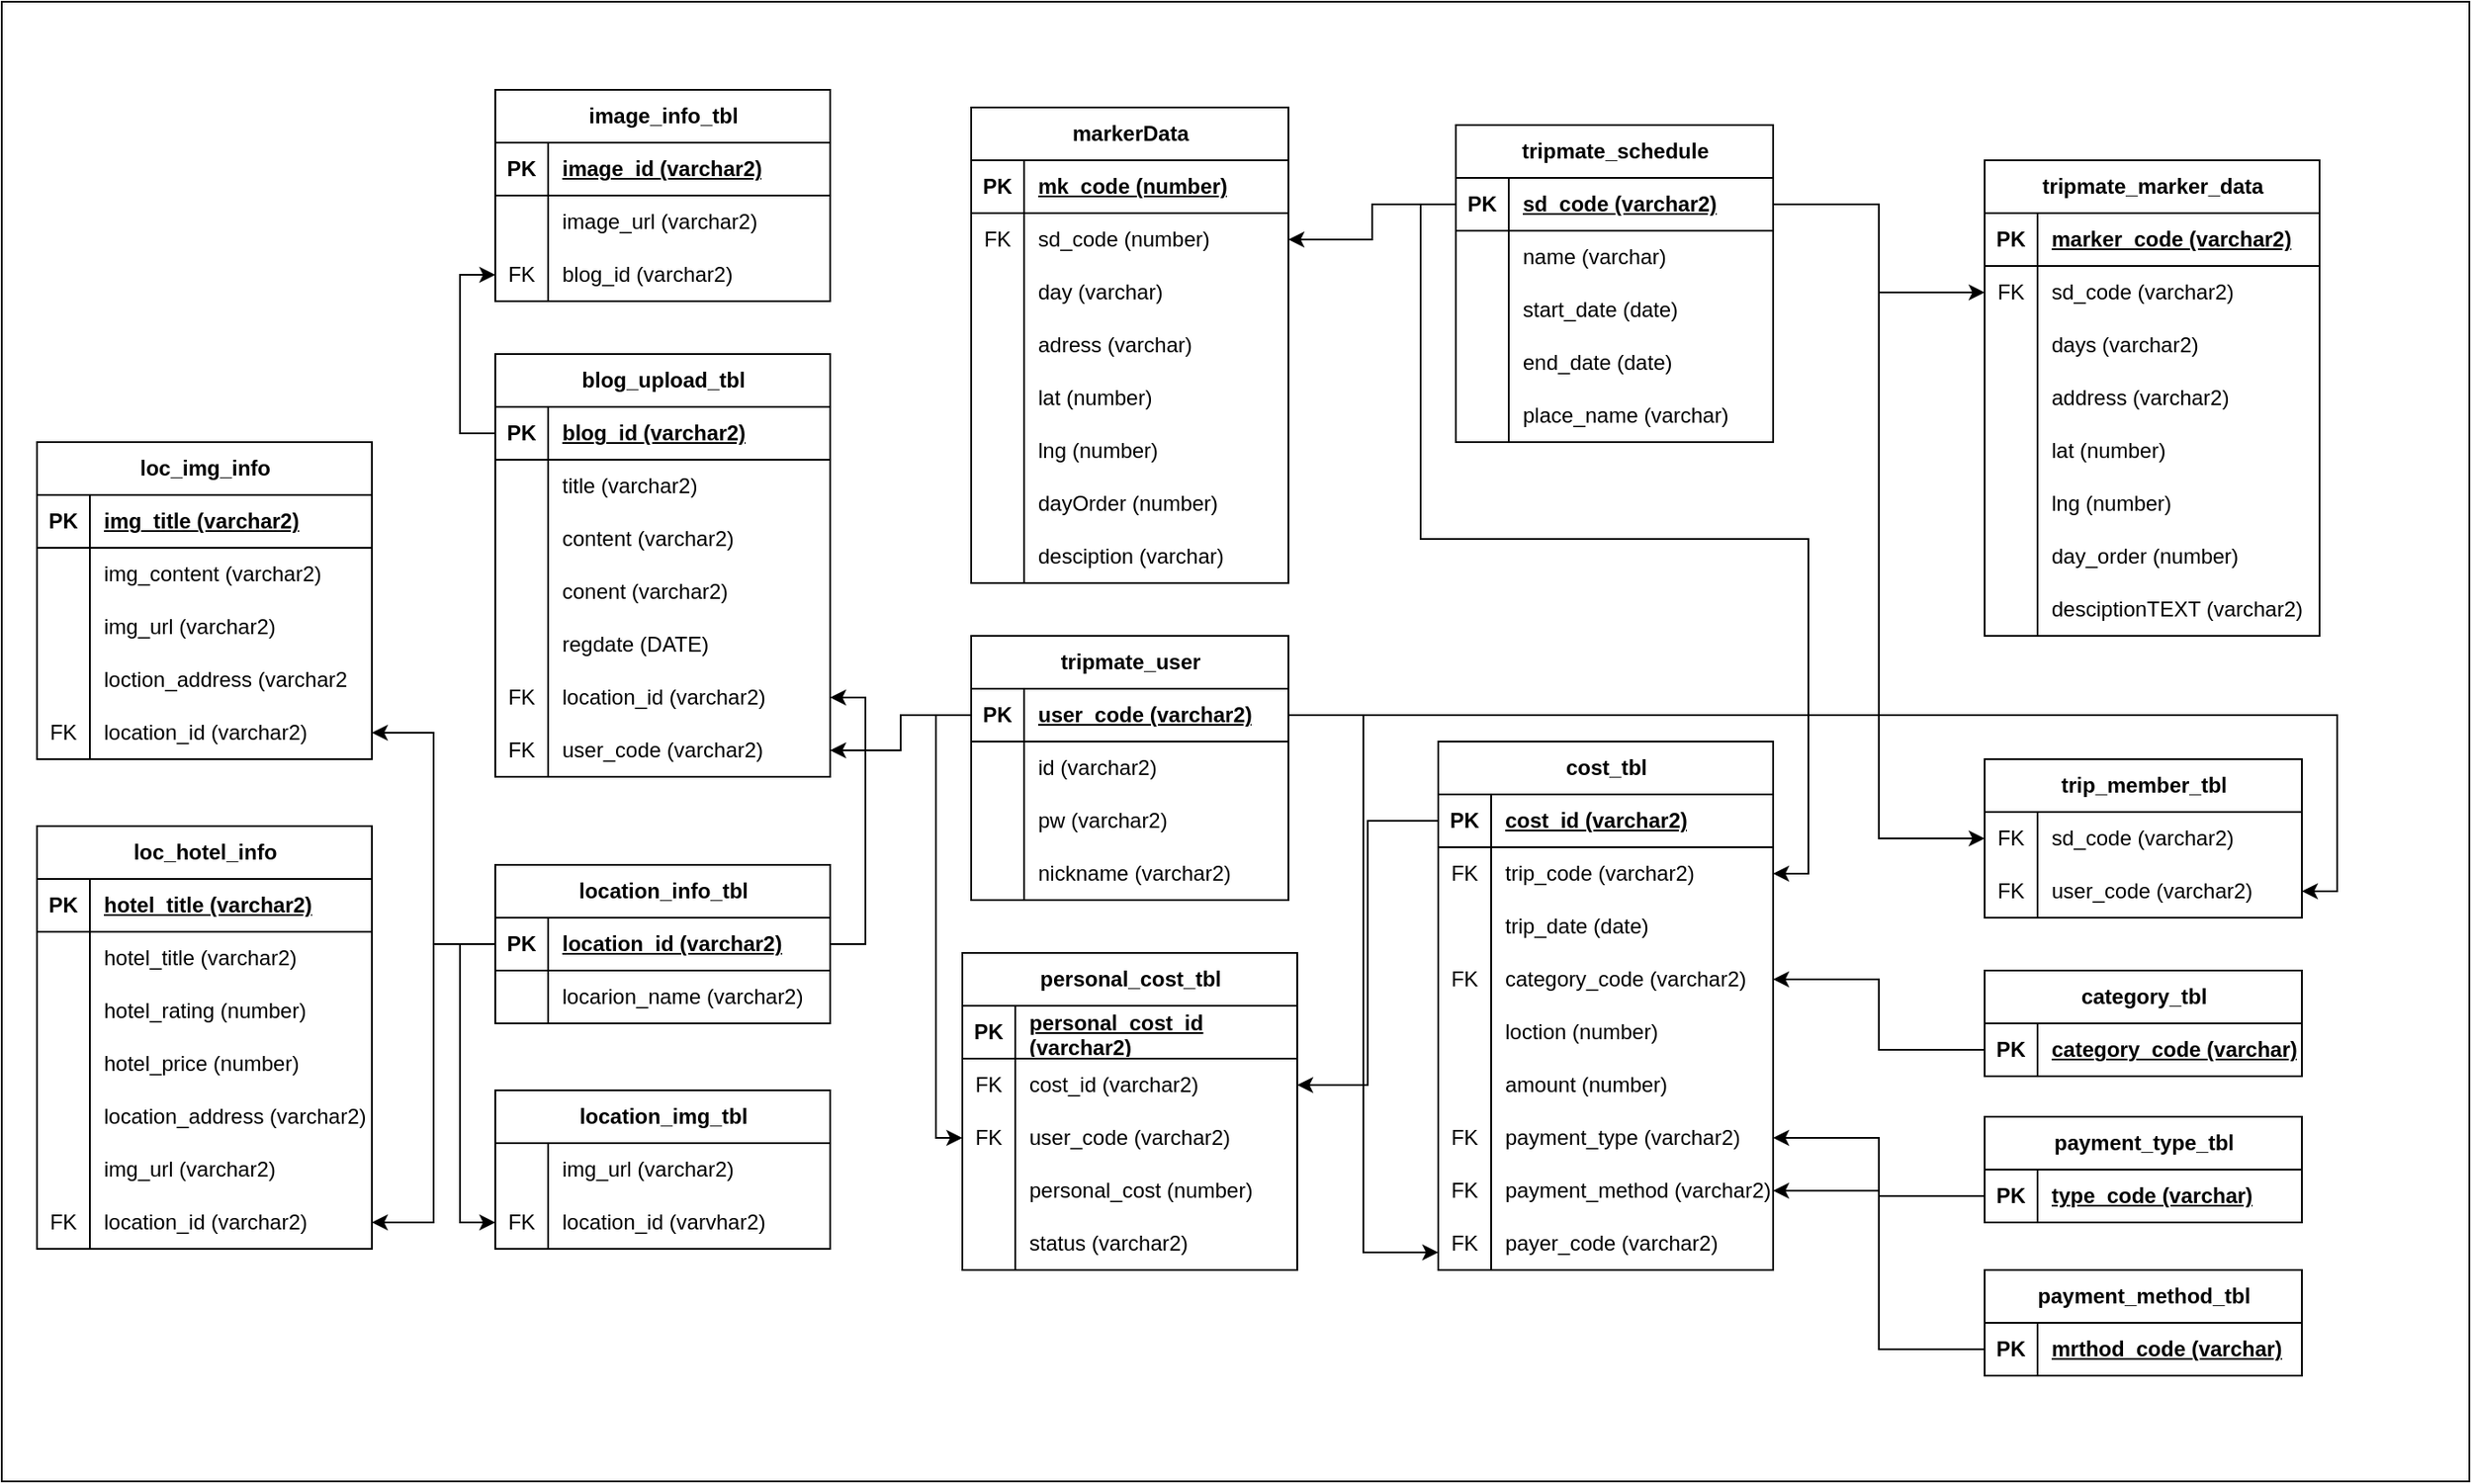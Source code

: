 <mxfile version="22.0.2" type="device">
  <diagram name="페이지-1" id="HFSiBQv4sNj7-F7y9GR5">
    <mxGraphModel dx="1936" dy="1318" grid="1" gridSize="10" guides="1" tooltips="1" connect="1" arrows="1" fold="1" page="1" pageScale="1" pageWidth="827" pageHeight="1169" math="0" shadow="0">
      <root>
        <mxCell id="0" />
        <mxCell id="1" parent="0" />
        <mxCell id="wOzLzcJiXltDzwCwVk3o-1" value="" style="rounded=0;whiteSpace=wrap;html=1;" vertex="1" parent="1">
          <mxGeometry x="260" y="1090" width="1400" height="840" as="geometry" />
        </mxCell>
        <mxCell id="wOzLzcJiXltDzwCwVk3o-2" value="tripmate_user" style="shape=table;startSize=30;container=1;collapsible=1;childLayout=tableLayout;fixedRows=1;rowLines=0;fontStyle=1;align=center;resizeLast=1;html=1;" vertex="1" parent="1">
          <mxGeometry x="810" y="1450" width="180" height="150" as="geometry" />
        </mxCell>
        <mxCell id="wOzLzcJiXltDzwCwVk3o-3" value="" style="shape=tableRow;horizontal=0;startSize=0;swimlaneHead=0;swimlaneBody=0;fillColor=none;collapsible=0;dropTarget=0;points=[[0,0.5],[1,0.5]];portConstraint=eastwest;top=0;left=0;right=0;bottom=1;" vertex="1" parent="wOzLzcJiXltDzwCwVk3o-2">
          <mxGeometry y="30" width="180" height="30" as="geometry" />
        </mxCell>
        <mxCell id="wOzLzcJiXltDzwCwVk3o-4" value="PK" style="shape=partialRectangle;connectable=0;fillColor=none;top=0;left=0;bottom=0;right=0;fontStyle=1;overflow=hidden;whiteSpace=wrap;html=1;" vertex="1" parent="wOzLzcJiXltDzwCwVk3o-3">
          <mxGeometry width="30" height="30" as="geometry">
            <mxRectangle width="30" height="30" as="alternateBounds" />
          </mxGeometry>
        </mxCell>
        <mxCell id="wOzLzcJiXltDzwCwVk3o-5" value="user_code (varchar2)" style="shape=partialRectangle;connectable=0;fillColor=none;top=0;left=0;bottom=0;right=0;align=left;spacingLeft=6;fontStyle=5;overflow=hidden;whiteSpace=wrap;html=1;" vertex="1" parent="wOzLzcJiXltDzwCwVk3o-3">
          <mxGeometry x="30" width="150" height="30" as="geometry">
            <mxRectangle width="150" height="30" as="alternateBounds" />
          </mxGeometry>
        </mxCell>
        <mxCell id="wOzLzcJiXltDzwCwVk3o-6" value="" style="shape=tableRow;horizontal=0;startSize=0;swimlaneHead=0;swimlaneBody=0;fillColor=none;collapsible=0;dropTarget=0;points=[[0,0.5],[1,0.5]];portConstraint=eastwest;top=0;left=0;right=0;bottom=0;" vertex="1" parent="wOzLzcJiXltDzwCwVk3o-2">
          <mxGeometry y="60" width="180" height="30" as="geometry" />
        </mxCell>
        <mxCell id="wOzLzcJiXltDzwCwVk3o-7" value="" style="shape=partialRectangle;connectable=0;fillColor=none;top=0;left=0;bottom=0;right=0;editable=1;overflow=hidden;whiteSpace=wrap;html=1;" vertex="1" parent="wOzLzcJiXltDzwCwVk3o-6">
          <mxGeometry width="30" height="30" as="geometry">
            <mxRectangle width="30" height="30" as="alternateBounds" />
          </mxGeometry>
        </mxCell>
        <mxCell id="wOzLzcJiXltDzwCwVk3o-8" value="id (varchar2)" style="shape=partialRectangle;connectable=0;fillColor=none;top=0;left=0;bottom=0;right=0;align=left;spacingLeft=6;overflow=hidden;whiteSpace=wrap;html=1;" vertex="1" parent="wOzLzcJiXltDzwCwVk3o-6">
          <mxGeometry x="30" width="150" height="30" as="geometry">
            <mxRectangle width="150" height="30" as="alternateBounds" />
          </mxGeometry>
        </mxCell>
        <mxCell id="wOzLzcJiXltDzwCwVk3o-9" value="" style="shape=tableRow;horizontal=0;startSize=0;swimlaneHead=0;swimlaneBody=0;fillColor=none;collapsible=0;dropTarget=0;points=[[0,0.5],[1,0.5]];portConstraint=eastwest;top=0;left=0;right=0;bottom=0;" vertex="1" parent="wOzLzcJiXltDzwCwVk3o-2">
          <mxGeometry y="90" width="180" height="30" as="geometry" />
        </mxCell>
        <mxCell id="wOzLzcJiXltDzwCwVk3o-10" value="" style="shape=partialRectangle;connectable=0;fillColor=none;top=0;left=0;bottom=0;right=0;editable=1;overflow=hidden;whiteSpace=wrap;html=1;" vertex="1" parent="wOzLzcJiXltDzwCwVk3o-9">
          <mxGeometry width="30" height="30" as="geometry">
            <mxRectangle width="30" height="30" as="alternateBounds" />
          </mxGeometry>
        </mxCell>
        <mxCell id="wOzLzcJiXltDzwCwVk3o-11" value="pw (varchar2)" style="shape=partialRectangle;connectable=0;fillColor=none;top=0;left=0;bottom=0;right=0;align=left;spacingLeft=6;overflow=hidden;whiteSpace=wrap;html=1;" vertex="1" parent="wOzLzcJiXltDzwCwVk3o-9">
          <mxGeometry x="30" width="150" height="30" as="geometry">
            <mxRectangle width="150" height="30" as="alternateBounds" />
          </mxGeometry>
        </mxCell>
        <mxCell id="wOzLzcJiXltDzwCwVk3o-12" value="" style="shape=tableRow;horizontal=0;startSize=0;swimlaneHead=0;swimlaneBody=0;fillColor=none;collapsible=0;dropTarget=0;points=[[0,0.5],[1,0.5]];portConstraint=eastwest;top=0;left=0;right=0;bottom=0;" vertex="1" parent="wOzLzcJiXltDzwCwVk3o-2">
          <mxGeometry y="120" width="180" height="30" as="geometry" />
        </mxCell>
        <mxCell id="wOzLzcJiXltDzwCwVk3o-13" value="" style="shape=partialRectangle;connectable=0;fillColor=none;top=0;left=0;bottom=0;right=0;editable=1;overflow=hidden;whiteSpace=wrap;html=1;" vertex="1" parent="wOzLzcJiXltDzwCwVk3o-12">
          <mxGeometry width="30" height="30" as="geometry">
            <mxRectangle width="30" height="30" as="alternateBounds" />
          </mxGeometry>
        </mxCell>
        <mxCell id="wOzLzcJiXltDzwCwVk3o-14" value="nickname (varchar2)" style="shape=partialRectangle;connectable=0;fillColor=none;top=0;left=0;bottom=0;right=0;align=left;spacingLeft=6;overflow=hidden;whiteSpace=wrap;html=1;" vertex="1" parent="wOzLzcJiXltDzwCwVk3o-12">
          <mxGeometry x="30" width="150" height="30" as="geometry">
            <mxRectangle width="150" height="30" as="alternateBounds" />
          </mxGeometry>
        </mxCell>
        <mxCell id="wOzLzcJiXltDzwCwVk3o-15" value="tripmate_schedule" style="shape=table;startSize=30;container=1;collapsible=1;childLayout=tableLayout;fixedRows=1;rowLines=0;fontStyle=1;align=center;resizeLast=1;html=1;" vertex="1" parent="1">
          <mxGeometry x="1085" y="1160" width="180" height="180" as="geometry" />
        </mxCell>
        <mxCell id="wOzLzcJiXltDzwCwVk3o-16" value="" style="shape=tableRow;horizontal=0;startSize=0;swimlaneHead=0;swimlaneBody=0;fillColor=none;collapsible=0;dropTarget=0;points=[[0,0.5],[1,0.5]];portConstraint=eastwest;top=0;left=0;right=0;bottom=1;" vertex="1" parent="wOzLzcJiXltDzwCwVk3o-15">
          <mxGeometry y="30" width="180" height="30" as="geometry" />
        </mxCell>
        <mxCell id="wOzLzcJiXltDzwCwVk3o-17" value="PK" style="shape=partialRectangle;connectable=0;fillColor=none;top=0;left=0;bottom=0;right=0;fontStyle=1;overflow=hidden;whiteSpace=wrap;html=1;" vertex="1" parent="wOzLzcJiXltDzwCwVk3o-16">
          <mxGeometry width="30" height="30" as="geometry">
            <mxRectangle width="30" height="30" as="alternateBounds" />
          </mxGeometry>
        </mxCell>
        <mxCell id="wOzLzcJiXltDzwCwVk3o-18" value="sd_code (varchar2)" style="shape=partialRectangle;connectable=0;fillColor=none;top=0;left=0;bottom=0;right=0;align=left;spacingLeft=6;fontStyle=5;overflow=hidden;whiteSpace=wrap;html=1;" vertex="1" parent="wOzLzcJiXltDzwCwVk3o-16">
          <mxGeometry x="30" width="150" height="30" as="geometry">
            <mxRectangle width="150" height="30" as="alternateBounds" />
          </mxGeometry>
        </mxCell>
        <mxCell id="wOzLzcJiXltDzwCwVk3o-19" value="" style="shape=tableRow;horizontal=0;startSize=0;swimlaneHead=0;swimlaneBody=0;fillColor=none;collapsible=0;dropTarget=0;points=[[0,0.5],[1,0.5]];portConstraint=eastwest;top=0;left=0;right=0;bottom=0;" vertex="1" parent="wOzLzcJiXltDzwCwVk3o-15">
          <mxGeometry y="60" width="180" height="30" as="geometry" />
        </mxCell>
        <mxCell id="wOzLzcJiXltDzwCwVk3o-20" value="" style="shape=partialRectangle;connectable=0;fillColor=none;top=0;left=0;bottom=0;right=0;editable=1;overflow=hidden;whiteSpace=wrap;html=1;" vertex="1" parent="wOzLzcJiXltDzwCwVk3o-19">
          <mxGeometry width="30" height="30" as="geometry">
            <mxRectangle width="30" height="30" as="alternateBounds" />
          </mxGeometry>
        </mxCell>
        <mxCell id="wOzLzcJiXltDzwCwVk3o-21" value="name (varchar)" style="shape=partialRectangle;connectable=0;fillColor=none;top=0;left=0;bottom=0;right=0;align=left;spacingLeft=6;overflow=hidden;whiteSpace=wrap;html=1;" vertex="1" parent="wOzLzcJiXltDzwCwVk3o-19">
          <mxGeometry x="30" width="150" height="30" as="geometry">
            <mxRectangle width="150" height="30" as="alternateBounds" />
          </mxGeometry>
        </mxCell>
        <mxCell id="wOzLzcJiXltDzwCwVk3o-22" value="" style="shape=tableRow;horizontal=0;startSize=0;swimlaneHead=0;swimlaneBody=0;fillColor=none;collapsible=0;dropTarget=0;points=[[0,0.5],[1,0.5]];portConstraint=eastwest;top=0;left=0;right=0;bottom=0;" vertex="1" parent="wOzLzcJiXltDzwCwVk3o-15">
          <mxGeometry y="90" width="180" height="30" as="geometry" />
        </mxCell>
        <mxCell id="wOzLzcJiXltDzwCwVk3o-23" value="" style="shape=partialRectangle;connectable=0;fillColor=none;top=0;left=0;bottom=0;right=0;editable=1;overflow=hidden;whiteSpace=wrap;html=1;" vertex="1" parent="wOzLzcJiXltDzwCwVk3o-22">
          <mxGeometry width="30" height="30" as="geometry">
            <mxRectangle width="30" height="30" as="alternateBounds" />
          </mxGeometry>
        </mxCell>
        <mxCell id="wOzLzcJiXltDzwCwVk3o-24" value="start_date (date)" style="shape=partialRectangle;connectable=0;fillColor=none;top=0;left=0;bottom=0;right=0;align=left;spacingLeft=6;overflow=hidden;whiteSpace=wrap;html=1;" vertex="1" parent="wOzLzcJiXltDzwCwVk3o-22">
          <mxGeometry x="30" width="150" height="30" as="geometry">
            <mxRectangle width="150" height="30" as="alternateBounds" />
          </mxGeometry>
        </mxCell>
        <mxCell id="wOzLzcJiXltDzwCwVk3o-25" value="" style="shape=tableRow;horizontal=0;startSize=0;swimlaneHead=0;swimlaneBody=0;fillColor=none;collapsible=0;dropTarget=0;points=[[0,0.5],[1,0.5]];portConstraint=eastwest;top=0;left=0;right=0;bottom=0;" vertex="1" parent="wOzLzcJiXltDzwCwVk3o-15">
          <mxGeometry y="120" width="180" height="30" as="geometry" />
        </mxCell>
        <mxCell id="wOzLzcJiXltDzwCwVk3o-26" value="" style="shape=partialRectangle;connectable=0;fillColor=none;top=0;left=0;bottom=0;right=0;editable=1;overflow=hidden;whiteSpace=wrap;html=1;" vertex="1" parent="wOzLzcJiXltDzwCwVk3o-25">
          <mxGeometry width="30" height="30" as="geometry">
            <mxRectangle width="30" height="30" as="alternateBounds" />
          </mxGeometry>
        </mxCell>
        <mxCell id="wOzLzcJiXltDzwCwVk3o-27" value="end_date (date)" style="shape=partialRectangle;connectable=0;fillColor=none;top=0;left=0;bottom=0;right=0;align=left;spacingLeft=6;overflow=hidden;whiteSpace=wrap;html=1;" vertex="1" parent="wOzLzcJiXltDzwCwVk3o-25">
          <mxGeometry x="30" width="150" height="30" as="geometry">
            <mxRectangle width="150" height="30" as="alternateBounds" />
          </mxGeometry>
        </mxCell>
        <mxCell id="wOzLzcJiXltDzwCwVk3o-28" value="" style="shape=tableRow;horizontal=0;startSize=0;swimlaneHead=0;swimlaneBody=0;fillColor=none;collapsible=0;dropTarget=0;points=[[0,0.5],[1,0.5]];portConstraint=eastwest;top=0;left=0;right=0;bottom=0;" vertex="1" parent="wOzLzcJiXltDzwCwVk3o-15">
          <mxGeometry y="150" width="180" height="30" as="geometry" />
        </mxCell>
        <mxCell id="wOzLzcJiXltDzwCwVk3o-29" value="" style="shape=partialRectangle;connectable=0;fillColor=none;top=0;left=0;bottom=0;right=0;editable=1;overflow=hidden;whiteSpace=wrap;html=1;" vertex="1" parent="wOzLzcJiXltDzwCwVk3o-28">
          <mxGeometry width="30" height="30" as="geometry">
            <mxRectangle width="30" height="30" as="alternateBounds" />
          </mxGeometry>
        </mxCell>
        <mxCell id="wOzLzcJiXltDzwCwVk3o-30" value="place_name (varchar)" style="shape=partialRectangle;connectable=0;fillColor=none;top=0;left=0;bottom=0;right=0;align=left;spacingLeft=6;overflow=hidden;whiteSpace=wrap;html=1;" vertex="1" parent="wOzLzcJiXltDzwCwVk3o-28">
          <mxGeometry x="30" width="150" height="30" as="geometry">
            <mxRectangle width="150" height="30" as="alternateBounds" />
          </mxGeometry>
        </mxCell>
        <mxCell id="wOzLzcJiXltDzwCwVk3o-31" value="trip_member_tbl" style="shape=table;startSize=30;container=1;collapsible=1;childLayout=tableLayout;fixedRows=1;rowLines=0;fontStyle=1;align=center;resizeLast=1;html=1;" vertex="1" parent="1">
          <mxGeometry x="1385" y="1520" width="180" height="90" as="geometry" />
        </mxCell>
        <mxCell id="wOzLzcJiXltDzwCwVk3o-32" value="" style="shape=tableRow;horizontal=0;startSize=0;swimlaneHead=0;swimlaneBody=0;fillColor=none;collapsible=0;dropTarget=0;points=[[0,0.5],[1,0.5]];portConstraint=eastwest;top=0;left=0;right=0;bottom=0;" vertex="1" parent="wOzLzcJiXltDzwCwVk3o-31">
          <mxGeometry y="30" width="180" height="30" as="geometry" />
        </mxCell>
        <mxCell id="wOzLzcJiXltDzwCwVk3o-33" value="FK" style="shape=partialRectangle;connectable=0;fillColor=none;top=0;left=0;bottom=0;right=0;editable=1;overflow=hidden;whiteSpace=wrap;html=1;" vertex="1" parent="wOzLzcJiXltDzwCwVk3o-32">
          <mxGeometry width="30" height="30" as="geometry">
            <mxRectangle width="30" height="30" as="alternateBounds" />
          </mxGeometry>
        </mxCell>
        <mxCell id="wOzLzcJiXltDzwCwVk3o-34" value="sd_code (varchar2)" style="shape=partialRectangle;connectable=0;fillColor=none;top=0;left=0;bottom=0;right=0;align=left;spacingLeft=6;overflow=hidden;whiteSpace=wrap;html=1;" vertex="1" parent="wOzLzcJiXltDzwCwVk3o-32">
          <mxGeometry x="30" width="150" height="30" as="geometry">
            <mxRectangle width="150" height="30" as="alternateBounds" />
          </mxGeometry>
        </mxCell>
        <mxCell id="wOzLzcJiXltDzwCwVk3o-35" value="" style="shape=tableRow;horizontal=0;startSize=0;swimlaneHead=0;swimlaneBody=0;fillColor=none;collapsible=0;dropTarget=0;points=[[0,0.5],[1,0.5]];portConstraint=eastwest;top=0;left=0;right=0;bottom=0;" vertex="1" parent="wOzLzcJiXltDzwCwVk3o-31">
          <mxGeometry y="60" width="180" height="30" as="geometry" />
        </mxCell>
        <mxCell id="wOzLzcJiXltDzwCwVk3o-36" value="FK" style="shape=partialRectangle;connectable=0;fillColor=none;top=0;left=0;bottom=0;right=0;editable=1;overflow=hidden;whiteSpace=wrap;html=1;" vertex="1" parent="wOzLzcJiXltDzwCwVk3o-35">
          <mxGeometry width="30" height="30" as="geometry">
            <mxRectangle width="30" height="30" as="alternateBounds" />
          </mxGeometry>
        </mxCell>
        <mxCell id="wOzLzcJiXltDzwCwVk3o-37" value="user_code (varchar2)" style="shape=partialRectangle;connectable=0;fillColor=none;top=0;left=0;bottom=0;right=0;align=left;spacingLeft=6;overflow=hidden;whiteSpace=wrap;html=1;" vertex="1" parent="wOzLzcJiXltDzwCwVk3o-35">
          <mxGeometry x="30" width="150" height="30" as="geometry">
            <mxRectangle width="150" height="30" as="alternateBounds" />
          </mxGeometry>
        </mxCell>
        <mxCell id="wOzLzcJiXltDzwCwVk3o-38" value="category_tbl" style="shape=table;startSize=30;container=1;collapsible=1;childLayout=tableLayout;fixedRows=1;rowLines=0;fontStyle=1;align=center;resizeLast=1;html=1;" vertex="1" parent="1">
          <mxGeometry x="1385" y="1640" width="180" height="60" as="geometry" />
        </mxCell>
        <mxCell id="wOzLzcJiXltDzwCwVk3o-39" value="" style="shape=tableRow;horizontal=0;startSize=0;swimlaneHead=0;swimlaneBody=0;fillColor=none;collapsible=0;dropTarget=0;points=[[0,0.5],[1,0.5]];portConstraint=eastwest;top=0;left=0;right=0;bottom=1;" vertex="1" parent="wOzLzcJiXltDzwCwVk3o-38">
          <mxGeometry y="30" width="180" height="30" as="geometry" />
        </mxCell>
        <mxCell id="wOzLzcJiXltDzwCwVk3o-40" value="PK" style="shape=partialRectangle;connectable=0;fillColor=none;top=0;left=0;bottom=0;right=0;fontStyle=1;overflow=hidden;whiteSpace=wrap;html=1;" vertex="1" parent="wOzLzcJiXltDzwCwVk3o-39">
          <mxGeometry width="30" height="30" as="geometry">
            <mxRectangle width="30" height="30" as="alternateBounds" />
          </mxGeometry>
        </mxCell>
        <mxCell id="wOzLzcJiXltDzwCwVk3o-41" value="category_code (varchar)" style="shape=partialRectangle;connectable=0;fillColor=none;top=0;left=0;bottom=0;right=0;align=left;spacingLeft=6;fontStyle=5;overflow=hidden;whiteSpace=wrap;html=1;" vertex="1" parent="wOzLzcJiXltDzwCwVk3o-39">
          <mxGeometry x="30" width="150" height="30" as="geometry">
            <mxRectangle width="150" height="30" as="alternateBounds" />
          </mxGeometry>
        </mxCell>
        <mxCell id="wOzLzcJiXltDzwCwVk3o-42" value="payment_type_tbl" style="shape=table;startSize=30;container=1;collapsible=1;childLayout=tableLayout;fixedRows=1;rowLines=0;fontStyle=1;align=center;resizeLast=1;html=1;" vertex="1" parent="1">
          <mxGeometry x="1385" y="1723" width="180" height="60" as="geometry" />
        </mxCell>
        <mxCell id="wOzLzcJiXltDzwCwVk3o-43" value="" style="shape=tableRow;horizontal=0;startSize=0;swimlaneHead=0;swimlaneBody=0;fillColor=none;collapsible=0;dropTarget=0;points=[[0,0.5],[1,0.5]];portConstraint=eastwest;top=0;left=0;right=0;bottom=1;" vertex="1" parent="wOzLzcJiXltDzwCwVk3o-42">
          <mxGeometry y="30" width="180" height="30" as="geometry" />
        </mxCell>
        <mxCell id="wOzLzcJiXltDzwCwVk3o-44" value="PK" style="shape=partialRectangle;connectable=0;fillColor=none;top=0;left=0;bottom=0;right=0;fontStyle=1;overflow=hidden;whiteSpace=wrap;html=1;" vertex="1" parent="wOzLzcJiXltDzwCwVk3o-43">
          <mxGeometry width="30" height="30" as="geometry">
            <mxRectangle width="30" height="30" as="alternateBounds" />
          </mxGeometry>
        </mxCell>
        <mxCell id="wOzLzcJiXltDzwCwVk3o-45" value="type_code (varchar)" style="shape=partialRectangle;connectable=0;fillColor=none;top=0;left=0;bottom=0;right=0;align=left;spacingLeft=6;fontStyle=5;overflow=hidden;whiteSpace=wrap;html=1;" vertex="1" parent="wOzLzcJiXltDzwCwVk3o-43">
          <mxGeometry x="30" width="150" height="30" as="geometry">
            <mxRectangle width="150" height="30" as="alternateBounds" />
          </mxGeometry>
        </mxCell>
        <mxCell id="wOzLzcJiXltDzwCwVk3o-46" value="payment_method_tbl" style="shape=table;startSize=30;container=1;collapsible=1;childLayout=tableLayout;fixedRows=1;rowLines=0;fontStyle=1;align=center;resizeLast=1;html=1;" vertex="1" parent="1">
          <mxGeometry x="1385" y="1810" width="180" height="60" as="geometry" />
        </mxCell>
        <mxCell id="wOzLzcJiXltDzwCwVk3o-47" value="" style="shape=tableRow;horizontal=0;startSize=0;swimlaneHead=0;swimlaneBody=0;fillColor=none;collapsible=0;dropTarget=0;points=[[0,0.5],[1,0.5]];portConstraint=eastwest;top=0;left=0;right=0;bottom=1;" vertex="1" parent="wOzLzcJiXltDzwCwVk3o-46">
          <mxGeometry y="30" width="180" height="30" as="geometry" />
        </mxCell>
        <mxCell id="wOzLzcJiXltDzwCwVk3o-48" value="PK" style="shape=partialRectangle;connectable=0;fillColor=none;top=0;left=0;bottom=0;right=0;fontStyle=1;overflow=hidden;whiteSpace=wrap;html=1;" vertex="1" parent="wOzLzcJiXltDzwCwVk3o-47">
          <mxGeometry width="30" height="30" as="geometry">
            <mxRectangle width="30" height="30" as="alternateBounds" />
          </mxGeometry>
        </mxCell>
        <mxCell id="wOzLzcJiXltDzwCwVk3o-49" value="mrthod_code (varchar)" style="shape=partialRectangle;connectable=0;fillColor=none;top=0;left=0;bottom=0;right=0;align=left;spacingLeft=6;fontStyle=5;overflow=hidden;whiteSpace=wrap;html=1;" vertex="1" parent="wOzLzcJiXltDzwCwVk3o-47">
          <mxGeometry x="30" width="150" height="30" as="geometry">
            <mxRectangle width="150" height="30" as="alternateBounds" />
          </mxGeometry>
        </mxCell>
        <mxCell id="wOzLzcJiXltDzwCwVk3o-50" value="markerData" style="shape=table;startSize=30;container=1;collapsible=1;childLayout=tableLayout;fixedRows=1;rowLines=0;fontStyle=1;align=center;resizeLast=1;html=1;" vertex="1" parent="1">
          <mxGeometry x="810" y="1150" width="180" height="270" as="geometry" />
        </mxCell>
        <mxCell id="wOzLzcJiXltDzwCwVk3o-51" value="" style="shape=tableRow;horizontal=0;startSize=0;swimlaneHead=0;swimlaneBody=0;fillColor=none;collapsible=0;dropTarget=0;points=[[0,0.5],[1,0.5]];portConstraint=eastwest;top=0;left=0;right=0;bottom=1;" vertex="1" parent="wOzLzcJiXltDzwCwVk3o-50">
          <mxGeometry y="30" width="180" height="30" as="geometry" />
        </mxCell>
        <mxCell id="wOzLzcJiXltDzwCwVk3o-52" value="PK" style="shape=partialRectangle;connectable=0;fillColor=none;top=0;left=0;bottom=0;right=0;fontStyle=1;overflow=hidden;whiteSpace=wrap;html=1;" vertex="1" parent="wOzLzcJiXltDzwCwVk3o-51">
          <mxGeometry width="30" height="30" as="geometry">
            <mxRectangle width="30" height="30" as="alternateBounds" />
          </mxGeometry>
        </mxCell>
        <mxCell id="wOzLzcJiXltDzwCwVk3o-53" value="mk_code (number)" style="shape=partialRectangle;connectable=0;fillColor=none;top=0;left=0;bottom=0;right=0;align=left;spacingLeft=6;fontStyle=5;overflow=hidden;whiteSpace=wrap;html=1;" vertex="1" parent="wOzLzcJiXltDzwCwVk3o-51">
          <mxGeometry x="30" width="150" height="30" as="geometry">
            <mxRectangle width="150" height="30" as="alternateBounds" />
          </mxGeometry>
        </mxCell>
        <mxCell id="wOzLzcJiXltDzwCwVk3o-54" value="" style="shape=tableRow;horizontal=0;startSize=0;swimlaneHead=0;swimlaneBody=0;fillColor=none;collapsible=0;dropTarget=0;points=[[0,0.5],[1,0.5]];portConstraint=eastwest;top=0;left=0;right=0;bottom=0;" vertex="1" parent="wOzLzcJiXltDzwCwVk3o-50">
          <mxGeometry y="60" width="180" height="30" as="geometry" />
        </mxCell>
        <mxCell id="wOzLzcJiXltDzwCwVk3o-55" value="FK" style="shape=partialRectangle;connectable=0;fillColor=none;top=0;left=0;bottom=0;right=0;editable=1;overflow=hidden;whiteSpace=wrap;html=1;" vertex="1" parent="wOzLzcJiXltDzwCwVk3o-54">
          <mxGeometry width="30" height="30" as="geometry">
            <mxRectangle width="30" height="30" as="alternateBounds" />
          </mxGeometry>
        </mxCell>
        <mxCell id="wOzLzcJiXltDzwCwVk3o-56" value="sd_code (number)" style="shape=partialRectangle;connectable=0;fillColor=none;top=0;left=0;bottom=0;right=0;align=left;spacingLeft=6;overflow=hidden;whiteSpace=wrap;html=1;" vertex="1" parent="wOzLzcJiXltDzwCwVk3o-54">
          <mxGeometry x="30" width="150" height="30" as="geometry">
            <mxRectangle width="150" height="30" as="alternateBounds" />
          </mxGeometry>
        </mxCell>
        <mxCell id="wOzLzcJiXltDzwCwVk3o-57" value="" style="shape=tableRow;horizontal=0;startSize=0;swimlaneHead=0;swimlaneBody=0;fillColor=none;collapsible=0;dropTarget=0;points=[[0,0.5],[1,0.5]];portConstraint=eastwest;top=0;left=0;right=0;bottom=0;" vertex="1" parent="wOzLzcJiXltDzwCwVk3o-50">
          <mxGeometry y="90" width="180" height="30" as="geometry" />
        </mxCell>
        <mxCell id="wOzLzcJiXltDzwCwVk3o-58" value="" style="shape=partialRectangle;connectable=0;fillColor=none;top=0;left=0;bottom=0;right=0;editable=1;overflow=hidden;whiteSpace=wrap;html=1;" vertex="1" parent="wOzLzcJiXltDzwCwVk3o-57">
          <mxGeometry width="30" height="30" as="geometry">
            <mxRectangle width="30" height="30" as="alternateBounds" />
          </mxGeometry>
        </mxCell>
        <mxCell id="wOzLzcJiXltDzwCwVk3o-59" value="day (varchar)" style="shape=partialRectangle;connectable=0;fillColor=none;top=0;left=0;bottom=0;right=0;align=left;spacingLeft=6;overflow=hidden;whiteSpace=wrap;html=1;" vertex="1" parent="wOzLzcJiXltDzwCwVk3o-57">
          <mxGeometry x="30" width="150" height="30" as="geometry">
            <mxRectangle width="150" height="30" as="alternateBounds" />
          </mxGeometry>
        </mxCell>
        <mxCell id="wOzLzcJiXltDzwCwVk3o-60" value="" style="shape=tableRow;horizontal=0;startSize=0;swimlaneHead=0;swimlaneBody=0;fillColor=none;collapsible=0;dropTarget=0;points=[[0,0.5],[1,0.5]];portConstraint=eastwest;top=0;left=0;right=0;bottom=0;" vertex="1" parent="wOzLzcJiXltDzwCwVk3o-50">
          <mxGeometry y="120" width="180" height="30" as="geometry" />
        </mxCell>
        <mxCell id="wOzLzcJiXltDzwCwVk3o-61" value="" style="shape=partialRectangle;connectable=0;fillColor=none;top=0;left=0;bottom=0;right=0;editable=1;overflow=hidden;whiteSpace=wrap;html=1;" vertex="1" parent="wOzLzcJiXltDzwCwVk3o-60">
          <mxGeometry width="30" height="30" as="geometry">
            <mxRectangle width="30" height="30" as="alternateBounds" />
          </mxGeometry>
        </mxCell>
        <mxCell id="wOzLzcJiXltDzwCwVk3o-62" value="adress (varchar)" style="shape=partialRectangle;connectable=0;fillColor=none;top=0;left=0;bottom=0;right=0;align=left;spacingLeft=6;overflow=hidden;whiteSpace=wrap;html=1;" vertex="1" parent="wOzLzcJiXltDzwCwVk3o-60">
          <mxGeometry x="30" width="150" height="30" as="geometry">
            <mxRectangle width="150" height="30" as="alternateBounds" />
          </mxGeometry>
        </mxCell>
        <mxCell id="wOzLzcJiXltDzwCwVk3o-63" value="" style="shape=tableRow;horizontal=0;startSize=0;swimlaneHead=0;swimlaneBody=0;fillColor=none;collapsible=0;dropTarget=0;points=[[0,0.5],[1,0.5]];portConstraint=eastwest;top=0;left=0;right=0;bottom=0;" vertex="1" parent="wOzLzcJiXltDzwCwVk3o-50">
          <mxGeometry y="150" width="180" height="30" as="geometry" />
        </mxCell>
        <mxCell id="wOzLzcJiXltDzwCwVk3o-64" value="" style="shape=partialRectangle;connectable=0;fillColor=none;top=0;left=0;bottom=0;right=0;editable=1;overflow=hidden;whiteSpace=wrap;html=1;" vertex="1" parent="wOzLzcJiXltDzwCwVk3o-63">
          <mxGeometry width="30" height="30" as="geometry">
            <mxRectangle width="30" height="30" as="alternateBounds" />
          </mxGeometry>
        </mxCell>
        <mxCell id="wOzLzcJiXltDzwCwVk3o-65" value="lat (number)" style="shape=partialRectangle;connectable=0;fillColor=none;top=0;left=0;bottom=0;right=0;align=left;spacingLeft=6;overflow=hidden;whiteSpace=wrap;html=1;" vertex="1" parent="wOzLzcJiXltDzwCwVk3o-63">
          <mxGeometry x="30" width="150" height="30" as="geometry">
            <mxRectangle width="150" height="30" as="alternateBounds" />
          </mxGeometry>
        </mxCell>
        <mxCell id="wOzLzcJiXltDzwCwVk3o-66" value="" style="shape=tableRow;horizontal=0;startSize=0;swimlaneHead=0;swimlaneBody=0;fillColor=none;collapsible=0;dropTarget=0;points=[[0,0.5],[1,0.5]];portConstraint=eastwest;top=0;left=0;right=0;bottom=0;" vertex="1" parent="wOzLzcJiXltDzwCwVk3o-50">
          <mxGeometry y="180" width="180" height="30" as="geometry" />
        </mxCell>
        <mxCell id="wOzLzcJiXltDzwCwVk3o-67" value="" style="shape=partialRectangle;connectable=0;fillColor=none;top=0;left=0;bottom=0;right=0;editable=1;overflow=hidden;whiteSpace=wrap;html=1;" vertex="1" parent="wOzLzcJiXltDzwCwVk3o-66">
          <mxGeometry width="30" height="30" as="geometry">
            <mxRectangle width="30" height="30" as="alternateBounds" />
          </mxGeometry>
        </mxCell>
        <mxCell id="wOzLzcJiXltDzwCwVk3o-68" value="lng (number)" style="shape=partialRectangle;connectable=0;fillColor=none;top=0;left=0;bottom=0;right=0;align=left;spacingLeft=6;overflow=hidden;whiteSpace=wrap;html=1;" vertex="1" parent="wOzLzcJiXltDzwCwVk3o-66">
          <mxGeometry x="30" width="150" height="30" as="geometry">
            <mxRectangle width="150" height="30" as="alternateBounds" />
          </mxGeometry>
        </mxCell>
        <mxCell id="wOzLzcJiXltDzwCwVk3o-69" value="" style="shape=tableRow;horizontal=0;startSize=0;swimlaneHead=0;swimlaneBody=0;fillColor=none;collapsible=0;dropTarget=0;points=[[0,0.5],[1,0.5]];portConstraint=eastwest;top=0;left=0;right=0;bottom=0;" vertex="1" parent="wOzLzcJiXltDzwCwVk3o-50">
          <mxGeometry y="210" width="180" height="30" as="geometry" />
        </mxCell>
        <mxCell id="wOzLzcJiXltDzwCwVk3o-70" value="" style="shape=partialRectangle;connectable=0;fillColor=none;top=0;left=0;bottom=0;right=0;editable=1;overflow=hidden;whiteSpace=wrap;html=1;" vertex="1" parent="wOzLzcJiXltDzwCwVk3o-69">
          <mxGeometry width="30" height="30" as="geometry">
            <mxRectangle width="30" height="30" as="alternateBounds" />
          </mxGeometry>
        </mxCell>
        <mxCell id="wOzLzcJiXltDzwCwVk3o-71" value="dayOrder (number)" style="shape=partialRectangle;connectable=0;fillColor=none;top=0;left=0;bottom=0;right=0;align=left;spacingLeft=6;overflow=hidden;whiteSpace=wrap;html=1;" vertex="1" parent="wOzLzcJiXltDzwCwVk3o-69">
          <mxGeometry x="30" width="150" height="30" as="geometry">
            <mxRectangle width="150" height="30" as="alternateBounds" />
          </mxGeometry>
        </mxCell>
        <mxCell id="wOzLzcJiXltDzwCwVk3o-72" value="" style="shape=tableRow;horizontal=0;startSize=0;swimlaneHead=0;swimlaneBody=0;fillColor=none;collapsible=0;dropTarget=0;points=[[0,0.5],[1,0.5]];portConstraint=eastwest;top=0;left=0;right=0;bottom=0;" vertex="1" parent="wOzLzcJiXltDzwCwVk3o-50">
          <mxGeometry y="240" width="180" height="30" as="geometry" />
        </mxCell>
        <mxCell id="wOzLzcJiXltDzwCwVk3o-73" value="" style="shape=partialRectangle;connectable=0;fillColor=none;top=0;left=0;bottom=0;right=0;editable=1;overflow=hidden;whiteSpace=wrap;html=1;" vertex="1" parent="wOzLzcJiXltDzwCwVk3o-72">
          <mxGeometry width="30" height="30" as="geometry">
            <mxRectangle width="30" height="30" as="alternateBounds" />
          </mxGeometry>
        </mxCell>
        <mxCell id="wOzLzcJiXltDzwCwVk3o-74" value="desciption (varchar)" style="shape=partialRectangle;connectable=0;fillColor=none;top=0;left=0;bottom=0;right=0;align=left;spacingLeft=6;overflow=hidden;whiteSpace=wrap;html=1;" vertex="1" parent="wOzLzcJiXltDzwCwVk3o-72">
          <mxGeometry x="30" width="150" height="30" as="geometry">
            <mxRectangle width="150" height="30" as="alternateBounds" />
          </mxGeometry>
        </mxCell>
        <mxCell id="wOzLzcJiXltDzwCwVk3o-75" style="edgeStyle=orthogonalEdgeStyle;rounded=0;orthogonalLoop=1;jettySize=auto;html=1;" edge="1" parent="1" source="wOzLzcJiXltDzwCwVk3o-16" target="wOzLzcJiXltDzwCwVk3o-54">
          <mxGeometry relative="1" as="geometry" />
        </mxCell>
        <mxCell id="wOzLzcJiXltDzwCwVk3o-76" value="tripmate_marker_data" style="shape=table;startSize=30;container=1;collapsible=1;childLayout=tableLayout;fixedRows=1;rowLines=0;fontStyle=1;align=center;resizeLast=1;html=1;" vertex="1" parent="1">
          <mxGeometry x="1385" y="1180" width="190.0" height="270" as="geometry" />
        </mxCell>
        <mxCell id="wOzLzcJiXltDzwCwVk3o-77" value="" style="shape=tableRow;horizontal=0;startSize=0;swimlaneHead=0;swimlaneBody=0;fillColor=none;collapsible=0;dropTarget=0;points=[[0,0.5],[1,0.5]];portConstraint=eastwest;top=0;left=0;right=0;bottom=1;" vertex="1" parent="wOzLzcJiXltDzwCwVk3o-76">
          <mxGeometry y="30" width="190.0" height="30" as="geometry" />
        </mxCell>
        <mxCell id="wOzLzcJiXltDzwCwVk3o-78" value="PK" style="shape=partialRectangle;connectable=0;fillColor=none;top=0;left=0;bottom=0;right=0;fontStyle=1;overflow=hidden;whiteSpace=wrap;html=1;" vertex="1" parent="wOzLzcJiXltDzwCwVk3o-77">
          <mxGeometry width="30" height="30" as="geometry">
            <mxRectangle width="30" height="30" as="alternateBounds" />
          </mxGeometry>
        </mxCell>
        <mxCell id="wOzLzcJiXltDzwCwVk3o-79" value="marker_code (varchar2)" style="shape=partialRectangle;connectable=0;fillColor=none;top=0;left=0;bottom=0;right=0;align=left;spacingLeft=6;fontStyle=5;overflow=hidden;whiteSpace=wrap;html=1;" vertex="1" parent="wOzLzcJiXltDzwCwVk3o-77">
          <mxGeometry x="30" width="160.0" height="30" as="geometry">
            <mxRectangle width="160.0" height="30" as="alternateBounds" />
          </mxGeometry>
        </mxCell>
        <mxCell id="wOzLzcJiXltDzwCwVk3o-80" value="" style="shape=tableRow;horizontal=0;startSize=0;swimlaneHead=0;swimlaneBody=0;fillColor=none;collapsible=0;dropTarget=0;points=[[0,0.5],[1,0.5]];portConstraint=eastwest;top=0;left=0;right=0;bottom=0;" vertex="1" parent="wOzLzcJiXltDzwCwVk3o-76">
          <mxGeometry y="60" width="190.0" height="30" as="geometry" />
        </mxCell>
        <mxCell id="wOzLzcJiXltDzwCwVk3o-81" value="FK" style="shape=partialRectangle;connectable=0;fillColor=none;top=0;left=0;bottom=0;right=0;editable=1;overflow=hidden;whiteSpace=wrap;html=1;" vertex="1" parent="wOzLzcJiXltDzwCwVk3o-80">
          <mxGeometry width="30" height="30" as="geometry">
            <mxRectangle width="30" height="30" as="alternateBounds" />
          </mxGeometry>
        </mxCell>
        <mxCell id="wOzLzcJiXltDzwCwVk3o-82" value="sd_code (varchar2)" style="shape=partialRectangle;connectable=0;fillColor=none;top=0;left=0;bottom=0;right=0;align=left;spacingLeft=6;overflow=hidden;whiteSpace=wrap;html=1;" vertex="1" parent="wOzLzcJiXltDzwCwVk3o-80">
          <mxGeometry x="30" width="160.0" height="30" as="geometry">
            <mxRectangle width="160.0" height="30" as="alternateBounds" />
          </mxGeometry>
        </mxCell>
        <mxCell id="wOzLzcJiXltDzwCwVk3o-83" value="" style="shape=tableRow;horizontal=0;startSize=0;swimlaneHead=0;swimlaneBody=0;fillColor=none;collapsible=0;dropTarget=0;points=[[0,0.5],[1,0.5]];portConstraint=eastwest;top=0;left=0;right=0;bottom=0;" vertex="1" parent="wOzLzcJiXltDzwCwVk3o-76">
          <mxGeometry y="90" width="190.0" height="30" as="geometry" />
        </mxCell>
        <mxCell id="wOzLzcJiXltDzwCwVk3o-84" value="" style="shape=partialRectangle;connectable=0;fillColor=none;top=0;left=0;bottom=0;right=0;editable=1;overflow=hidden;whiteSpace=wrap;html=1;" vertex="1" parent="wOzLzcJiXltDzwCwVk3o-83">
          <mxGeometry width="30" height="30" as="geometry">
            <mxRectangle width="30" height="30" as="alternateBounds" />
          </mxGeometry>
        </mxCell>
        <mxCell id="wOzLzcJiXltDzwCwVk3o-85" value="days (varchar2)" style="shape=partialRectangle;connectable=0;fillColor=none;top=0;left=0;bottom=0;right=0;align=left;spacingLeft=6;overflow=hidden;whiteSpace=wrap;html=1;" vertex="1" parent="wOzLzcJiXltDzwCwVk3o-83">
          <mxGeometry x="30" width="160.0" height="30" as="geometry">
            <mxRectangle width="160.0" height="30" as="alternateBounds" />
          </mxGeometry>
        </mxCell>
        <mxCell id="wOzLzcJiXltDzwCwVk3o-86" value="" style="shape=tableRow;horizontal=0;startSize=0;swimlaneHead=0;swimlaneBody=0;fillColor=none;collapsible=0;dropTarget=0;points=[[0,0.5],[1,0.5]];portConstraint=eastwest;top=0;left=0;right=0;bottom=0;" vertex="1" parent="wOzLzcJiXltDzwCwVk3o-76">
          <mxGeometry y="120" width="190.0" height="30" as="geometry" />
        </mxCell>
        <mxCell id="wOzLzcJiXltDzwCwVk3o-87" value="" style="shape=partialRectangle;connectable=0;fillColor=none;top=0;left=0;bottom=0;right=0;editable=1;overflow=hidden;whiteSpace=wrap;html=1;" vertex="1" parent="wOzLzcJiXltDzwCwVk3o-86">
          <mxGeometry width="30" height="30" as="geometry">
            <mxRectangle width="30" height="30" as="alternateBounds" />
          </mxGeometry>
        </mxCell>
        <mxCell id="wOzLzcJiXltDzwCwVk3o-88" value="address (varchar2)" style="shape=partialRectangle;connectable=0;fillColor=none;top=0;left=0;bottom=0;right=0;align=left;spacingLeft=6;overflow=hidden;whiteSpace=wrap;html=1;" vertex="1" parent="wOzLzcJiXltDzwCwVk3o-86">
          <mxGeometry x="30" width="160.0" height="30" as="geometry">
            <mxRectangle width="160.0" height="30" as="alternateBounds" />
          </mxGeometry>
        </mxCell>
        <mxCell id="wOzLzcJiXltDzwCwVk3o-89" value="" style="shape=tableRow;horizontal=0;startSize=0;swimlaneHead=0;swimlaneBody=0;fillColor=none;collapsible=0;dropTarget=0;points=[[0,0.5],[1,0.5]];portConstraint=eastwest;top=0;left=0;right=0;bottom=0;" vertex="1" parent="wOzLzcJiXltDzwCwVk3o-76">
          <mxGeometry y="150" width="190.0" height="30" as="geometry" />
        </mxCell>
        <mxCell id="wOzLzcJiXltDzwCwVk3o-90" value="" style="shape=partialRectangle;connectable=0;fillColor=none;top=0;left=0;bottom=0;right=0;editable=1;overflow=hidden;whiteSpace=wrap;html=1;" vertex="1" parent="wOzLzcJiXltDzwCwVk3o-89">
          <mxGeometry width="30" height="30" as="geometry">
            <mxRectangle width="30" height="30" as="alternateBounds" />
          </mxGeometry>
        </mxCell>
        <mxCell id="wOzLzcJiXltDzwCwVk3o-91" value="lat (number)" style="shape=partialRectangle;connectable=0;fillColor=none;top=0;left=0;bottom=0;right=0;align=left;spacingLeft=6;overflow=hidden;whiteSpace=wrap;html=1;" vertex="1" parent="wOzLzcJiXltDzwCwVk3o-89">
          <mxGeometry x="30" width="160.0" height="30" as="geometry">
            <mxRectangle width="160.0" height="30" as="alternateBounds" />
          </mxGeometry>
        </mxCell>
        <mxCell id="wOzLzcJiXltDzwCwVk3o-92" value="" style="shape=tableRow;horizontal=0;startSize=0;swimlaneHead=0;swimlaneBody=0;fillColor=none;collapsible=0;dropTarget=0;points=[[0,0.5],[1,0.5]];portConstraint=eastwest;top=0;left=0;right=0;bottom=0;" vertex="1" parent="wOzLzcJiXltDzwCwVk3o-76">
          <mxGeometry y="180" width="190.0" height="30" as="geometry" />
        </mxCell>
        <mxCell id="wOzLzcJiXltDzwCwVk3o-93" value="" style="shape=partialRectangle;connectable=0;fillColor=none;top=0;left=0;bottom=0;right=0;editable=1;overflow=hidden;whiteSpace=wrap;html=1;" vertex="1" parent="wOzLzcJiXltDzwCwVk3o-92">
          <mxGeometry width="30" height="30" as="geometry">
            <mxRectangle width="30" height="30" as="alternateBounds" />
          </mxGeometry>
        </mxCell>
        <mxCell id="wOzLzcJiXltDzwCwVk3o-94" value="lng (number)" style="shape=partialRectangle;connectable=0;fillColor=none;top=0;left=0;bottom=0;right=0;align=left;spacingLeft=6;overflow=hidden;whiteSpace=wrap;html=1;" vertex="1" parent="wOzLzcJiXltDzwCwVk3o-92">
          <mxGeometry x="30" width="160.0" height="30" as="geometry">
            <mxRectangle width="160.0" height="30" as="alternateBounds" />
          </mxGeometry>
        </mxCell>
        <mxCell id="wOzLzcJiXltDzwCwVk3o-95" value="" style="shape=tableRow;horizontal=0;startSize=0;swimlaneHead=0;swimlaneBody=0;fillColor=none;collapsible=0;dropTarget=0;points=[[0,0.5],[1,0.5]];portConstraint=eastwest;top=0;left=0;right=0;bottom=0;" vertex="1" parent="wOzLzcJiXltDzwCwVk3o-76">
          <mxGeometry y="210" width="190.0" height="30" as="geometry" />
        </mxCell>
        <mxCell id="wOzLzcJiXltDzwCwVk3o-96" value="" style="shape=partialRectangle;connectable=0;fillColor=none;top=0;left=0;bottom=0;right=0;editable=1;overflow=hidden;whiteSpace=wrap;html=1;" vertex="1" parent="wOzLzcJiXltDzwCwVk3o-95">
          <mxGeometry width="30" height="30" as="geometry">
            <mxRectangle width="30" height="30" as="alternateBounds" />
          </mxGeometry>
        </mxCell>
        <mxCell id="wOzLzcJiXltDzwCwVk3o-97" value="day_order (number)" style="shape=partialRectangle;connectable=0;fillColor=none;top=0;left=0;bottom=0;right=0;align=left;spacingLeft=6;overflow=hidden;whiteSpace=wrap;html=1;" vertex="1" parent="wOzLzcJiXltDzwCwVk3o-95">
          <mxGeometry x="30" width="160.0" height="30" as="geometry">
            <mxRectangle width="160.0" height="30" as="alternateBounds" />
          </mxGeometry>
        </mxCell>
        <mxCell id="wOzLzcJiXltDzwCwVk3o-98" value="" style="shape=tableRow;horizontal=0;startSize=0;swimlaneHead=0;swimlaneBody=0;fillColor=none;collapsible=0;dropTarget=0;points=[[0,0.5],[1,0.5]];portConstraint=eastwest;top=0;left=0;right=0;bottom=0;" vertex="1" parent="wOzLzcJiXltDzwCwVk3o-76">
          <mxGeometry y="240" width="190.0" height="30" as="geometry" />
        </mxCell>
        <mxCell id="wOzLzcJiXltDzwCwVk3o-99" value="" style="shape=partialRectangle;connectable=0;fillColor=none;top=0;left=0;bottom=0;right=0;editable=1;overflow=hidden;whiteSpace=wrap;html=1;" vertex="1" parent="wOzLzcJiXltDzwCwVk3o-98">
          <mxGeometry width="30" height="30" as="geometry">
            <mxRectangle width="30" height="30" as="alternateBounds" />
          </mxGeometry>
        </mxCell>
        <mxCell id="wOzLzcJiXltDzwCwVk3o-100" value="desciptionTEXT (varchar2)" style="shape=partialRectangle;connectable=0;fillColor=none;top=0;left=0;bottom=0;right=0;align=left;spacingLeft=6;overflow=hidden;whiteSpace=wrap;html=1;" vertex="1" parent="wOzLzcJiXltDzwCwVk3o-98">
          <mxGeometry x="30" width="160.0" height="30" as="geometry">
            <mxRectangle width="160.0" height="30" as="alternateBounds" />
          </mxGeometry>
        </mxCell>
        <mxCell id="wOzLzcJiXltDzwCwVk3o-101" style="edgeStyle=orthogonalEdgeStyle;rounded=0;orthogonalLoop=1;jettySize=auto;html=1;entryX=0;entryY=0.5;entryDx=0;entryDy=0;" edge="1" parent="1" source="wOzLzcJiXltDzwCwVk3o-16" target="wOzLzcJiXltDzwCwVk3o-80">
          <mxGeometry relative="1" as="geometry" />
        </mxCell>
        <mxCell id="wOzLzcJiXltDzwCwVk3o-102" value="cost_tbl" style="shape=table;startSize=30;container=1;collapsible=1;childLayout=tableLayout;fixedRows=1;rowLines=0;fontStyle=1;align=center;resizeLast=1;html=1;" vertex="1" parent="1">
          <mxGeometry x="1075" y="1510" width="190" height="300" as="geometry" />
        </mxCell>
        <mxCell id="wOzLzcJiXltDzwCwVk3o-103" value="" style="shape=tableRow;horizontal=0;startSize=0;swimlaneHead=0;swimlaneBody=0;fillColor=none;collapsible=0;dropTarget=0;points=[[0,0.5],[1,0.5]];portConstraint=eastwest;top=0;left=0;right=0;bottom=1;" vertex="1" parent="wOzLzcJiXltDzwCwVk3o-102">
          <mxGeometry y="30" width="190" height="30" as="geometry" />
        </mxCell>
        <mxCell id="wOzLzcJiXltDzwCwVk3o-104" value="PK" style="shape=partialRectangle;connectable=0;fillColor=none;top=0;left=0;bottom=0;right=0;fontStyle=1;overflow=hidden;whiteSpace=wrap;html=1;" vertex="1" parent="wOzLzcJiXltDzwCwVk3o-103">
          <mxGeometry width="30" height="30" as="geometry">
            <mxRectangle width="30" height="30" as="alternateBounds" />
          </mxGeometry>
        </mxCell>
        <mxCell id="wOzLzcJiXltDzwCwVk3o-105" value="cost_id (varchar2)" style="shape=partialRectangle;connectable=0;fillColor=none;top=0;left=0;bottom=0;right=0;align=left;spacingLeft=6;fontStyle=5;overflow=hidden;whiteSpace=wrap;html=1;" vertex="1" parent="wOzLzcJiXltDzwCwVk3o-103">
          <mxGeometry x="30" width="160" height="30" as="geometry">
            <mxRectangle width="160" height="30" as="alternateBounds" />
          </mxGeometry>
        </mxCell>
        <mxCell id="wOzLzcJiXltDzwCwVk3o-106" value="" style="shape=tableRow;horizontal=0;startSize=0;swimlaneHead=0;swimlaneBody=0;fillColor=none;collapsible=0;dropTarget=0;points=[[0,0.5],[1,0.5]];portConstraint=eastwest;top=0;left=0;right=0;bottom=0;" vertex="1" parent="wOzLzcJiXltDzwCwVk3o-102">
          <mxGeometry y="60" width="190" height="30" as="geometry" />
        </mxCell>
        <mxCell id="wOzLzcJiXltDzwCwVk3o-107" value="FK" style="shape=partialRectangle;connectable=0;fillColor=none;top=0;left=0;bottom=0;right=0;editable=1;overflow=hidden;whiteSpace=wrap;html=1;" vertex="1" parent="wOzLzcJiXltDzwCwVk3o-106">
          <mxGeometry width="30" height="30" as="geometry">
            <mxRectangle width="30" height="30" as="alternateBounds" />
          </mxGeometry>
        </mxCell>
        <mxCell id="wOzLzcJiXltDzwCwVk3o-108" value="trip_code (varchar2)" style="shape=partialRectangle;connectable=0;fillColor=none;top=0;left=0;bottom=0;right=0;align=left;spacingLeft=6;overflow=hidden;whiteSpace=wrap;html=1;" vertex="1" parent="wOzLzcJiXltDzwCwVk3o-106">
          <mxGeometry x="30" width="160" height="30" as="geometry">
            <mxRectangle width="160" height="30" as="alternateBounds" />
          </mxGeometry>
        </mxCell>
        <mxCell id="wOzLzcJiXltDzwCwVk3o-109" value="" style="shape=tableRow;horizontal=0;startSize=0;swimlaneHead=0;swimlaneBody=0;fillColor=none;collapsible=0;dropTarget=0;points=[[0,0.5],[1,0.5]];portConstraint=eastwest;top=0;left=0;right=0;bottom=0;" vertex="1" parent="wOzLzcJiXltDzwCwVk3o-102">
          <mxGeometry y="90" width="190" height="30" as="geometry" />
        </mxCell>
        <mxCell id="wOzLzcJiXltDzwCwVk3o-110" value="" style="shape=partialRectangle;connectable=0;fillColor=none;top=0;left=0;bottom=0;right=0;editable=1;overflow=hidden;whiteSpace=wrap;html=1;" vertex="1" parent="wOzLzcJiXltDzwCwVk3o-109">
          <mxGeometry width="30" height="30" as="geometry">
            <mxRectangle width="30" height="30" as="alternateBounds" />
          </mxGeometry>
        </mxCell>
        <mxCell id="wOzLzcJiXltDzwCwVk3o-111" value="trip_date (date)" style="shape=partialRectangle;connectable=0;fillColor=none;top=0;left=0;bottom=0;right=0;align=left;spacingLeft=6;overflow=hidden;whiteSpace=wrap;html=1;" vertex="1" parent="wOzLzcJiXltDzwCwVk3o-109">
          <mxGeometry x="30" width="160" height="30" as="geometry">
            <mxRectangle width="160" height="30" as="alternateBounds" />
          </mxGeometry>
        </mxCell>
        <mxCell id="wOzLzcJiXltDzwCwVk3o-112" value="" style="shape=tableRow;horizontal=0;startSize=0;swimlaneHead=0;swimlaneBody=0;fillColor=none;collapsible=0;dropTarget=0;points=[[0,0.5],[1,0.5]];portConstraint=eastwest;top=0;left=0;right=0;bottom=0;" vertex="1" parent="wOzLzcJiXltDzwCwVk3o-102">
          <mxGeometry y="120" width="190" height="30" as="geometry" />
        </mxCell>
        <mxCell id="wOzLzcJiXltDzwCwVk3o-113" value="FK" style="shape=partialRectangle;connectable=0;fillColor=none;top=0;left=0;bottom=0;right=0;editable=1;overflow=hidden;whiteSpace=wrap;html=1;" vertex="1" parent="wOzLzcJiXltDzwCwVk3o-112">
          <mxGeometry width="30" height="30" as="geometry">
            <mxRectangle width="30" height="30" as="alternateBounds" />
          </mxGeometry>
        </mxCell>
        <mxCell id="wOzLzcJiXltDzwCwVk3o-114" value="category_code (varchar2)" style="shape=partialRectangle;connectable=0;fillColor=none;top=0;left=0;bottom=0;right=0;align=left;spacingLeft=6;overflow=hidden;whiteSpace=wrap;html=1;" vertex="1" parent="wOzLzcJiXltDzwCwVk3o-112">
          <mxGeometry x="30" width="160" height="30" as="geometry">
            <mxRectangle width="160" height="30" as="alternateBounds" />
          </mxGeometry>
        </mxCell>
        <mxCell id="wOzLzcJiXltDzwCwVk3o-115" value="" style="shape=tableRow;horizontal=0;startSize=0;swimlaneHead=0;swimlaneBody=0;fillColor=none;collapsible=0;dropTarget=0;points=[[0,0.5],[1,0.5]];portConstraint=eastwest;top=0;left=0;right=0;bottom=0;" vertex="1" parent="wOzLzcJiXltDzwCwVk3o-102">
          <mxGeometry y="150" width="190" height="30" as="geometry" />
        </mxCell>
        <mxCell id="wOzLzcJiXltDzwCwVk3o-116" value="" style="shape=partialRectangle;connectable=0;fillColor=none;top=0;left=0;bottom=0;right=0;editable=1;overflow=hidden;whiteSpace=wrap;html=1;" vertex="1" parent="wOzLzcJiXltDzwCwVk3o-115">
          <mxGeometry width="30" height="30" as="geometry">
            <mxRectangle width="30" height="30" as="alternateBounds" />
          </mxGeometry>
        </mxCell>
        <mxCell id="wOzLzcJiXltDzwCwVk3o-117" value="loction (number)" style="shape=partialRectangle;connectable=0;fillColor=none;top=0;left=0;bottom=0;right=0;align=left;spacingLeft=6;overflow=hidden;whiteSpace=wrap;html=1;" vertex="1" parent="wOzLzcJiXltDzwCwVk3o-115">
          <mxGeometry x="30" width="160" height="30" as="geometry">
            <mxRectangle width="160" height="30" as="alternateBounds" />
          </mxGeometry>
        </mxCell>
        <mxCell id="wOzLzcJiXltDzwCwVk3o-118" value="" style="shape=tableRow;horizontal=0;startSize=0;swimlaneHead=0;swimlaneBody=0;fillColor=none;collapsible=0;dropTarget=0;points=[[0,0.5],[1,0.5]];portConstraint=eastwest;top=0;left=0;right=0;bottom=0;" vertex="1" parent="wOzLzcJiXltDzwCwVk3o-102">
          <mxGeometry y="180" width="190" height="30" as="geometry" />
        </mxCell>
        <mxCell id="wOzLzcJiXltDzwCwVk3o-119" value="" style="shape=partialRectangle;connectable=0;fillColor=none;top=0;left=0;bottom=0;right=0;editable=1;overflow=hidden;whiteSpace=wrap;html=1;" vertex="1" parent="wOzLzcJiXltDzwCwVk3o-118">
          <mxGeometry width="30" height="30" as="geometry">
            <mxRectangle width="30" height="30" as="alternateBounds" />
          </mxGeometry>
        </mxCell>
        <mxCell id="wOzLzcJiXltDzwCwVk3o-120" value="amount (number)" style="shape=partialRectangle;connectable=0;fillColor=none;top=0;left=0;bottom=0;right=0;align=left;spacingLeft=6;overflow=hidden;whiteSpace=wrap;html=1;" vertex="1" parent="wOzLzcJiXltDzwCwVk3o-118">
          <mxGeometry x="30" width="160" height="30" as="geometry">
            <mxRectangle width="160" height="30" as="alternateBounds" />
          </mxGeometry>
        </mxCell>
        <mxCell id="wOzLzcJiXltDzwCwVk3o-121" value="" style="shape=tableRow;horizontal=0;startSize=0;swimlaneHead=0;swimlaneBody=0;fillColor=none;collapsible=0;dropTarget=0;points=[[0,0.5],[1,0.5]];portConstraint=eastwest;top=0;left=0;right=0;bottom=0;" vertex="1" parent="wOzLzcJiXltDzwCwVk3o-102">
          <mxGeometry y="210" width="190" height="30" as="geometry" />
        </mxCell>
        <mxCell id="wOzLzcJiXltDzwCwVk3o-122" value="FK" style="shape=partialRectangle;connectable=0;fillColor=none;top=0;left=0;bottom=0;right=0;editable=1;overflow=hidden;whiteSpace=wrap;html=1;" vertex="1" parent="wOzLzcJiXltDzwCwVk3o-121">
          <mxGeometry width="30" height="30" as="geometry">
            <mxRectangle width="30" height="30" as="alternateBounds" />
          </mxGeometry>
        </mxCell>
        <mxCell id="wOzLzcJiXltDzwCwVk3o-123" value="payment_type (varchar2)" style="shape=partialRectangle;connectable=0;fillColor=none;top=0;left=0;bottom=0;right=0;align=left;spacingLeft=6;overflow=hidden;whiteSpace=wrap;html=1;" vertex="1" parent="wOzLzcJiXltDzwCwVk3o-121">
          <mxGeometry x="30" width="160" height="30" as="geometry">
            <mxRectangle width="160" height="30" as="alternateBounds" />
          </mxGeometry>
        </mxCell>
        <mxCell id="wOzLzcJiXltDzwCwVk3o-124" value="" style="shape=tableRow;horizontal=0;startSize=0;swimlaneHead=0;swimlaneBody=0;fillColor=none;collapsible=0;dropTarget=0;points=[[0,0.5],[1,0.5]];portConstraint=eastwest;top=0;left=0;right=0;bottom=0;" vertex="1" parent="wOzLzcJiXltDzwCwVk3o-102">
          <mxGeometry y="240" width="190" height="30" as="geometry" />
        </mxCell>
        <mxCell id="wOzLzcJiXltDzwCwVk3o-125" value="FK" style="shape=partialRectangle;connectable=0;fillColor=none;top=0;left=0;bottom=0;right=0;editable=1;overflow=hidden;whiteSpace=wrap;html=1;" vertex="1" parent="wOzLzcJiXltDzwCwVk3o-124">
          <mxGeometry width="30" height="30" as="geometry">
            <mxRectangle width="30" height="30" as="alternateBounds" />
          </mxGeometry>
        </mxCell>
        <mxCell id="wOzLzcJiXltDzwCwVk3o-126" value="payment_method (varchar2)" style="shape=partialRectangle;connectable=0;fillColor=none;top=0;left=0;bottom=0;right=0;align=left;spacingLeft=6;overflow=hidden;whiteSpace=wrap;html=1;" vertex="1" parent="wOzLzcJiXltDzwCwVk3o-124">
          <mxGeometry x="30" width="160" height="30" as="geometry">
            <mxRectangle width="160" height="30" as="alternateBounds" />
          </mxGeometry>
        </mxCell>
        <mxCell id="wOzLzcJiXltDzwCwVk3o-127" value="" style="shape=tableRow;horizontal=0;startSize=0;swimlaneHead=0;swimlaneBody=0;fillColor=none;collapsible=0;dropTarget=0;points=[[0,0.5],[1,0.5]];portConstraint=eastwest;top=0;left=0;right=0;bottom=0;" vertex="1" parent="wOzLzcJiXltDzwCwVk3o-102">
          <mxGeometry y="270" width="190" height="30" as="geometry" />
        </mxCell>
        <mxCell id="wOzLzcJiXltDzwCwVk3o-128" value="FK" style="shape=partialRectangle;connectable=0;fillColor=none;top=0;left=0;bottom=0;right=0;editable=1;overflow=hidden;whiteSpace=wrap;html=1;" vertex="1" parent="wOzLzcJiXltDzwCwVk3o-127">
          <mxGeometry width="30" height="30" as="geometry">
            <mxRectangle width="30" height="30" as="alternateBounds" />
          </mxGeometry>
        </mxCell>
        <mxCell id="wOzLzcJiXltDzwCwVk3o-129" value="payer_code (varchar2)" style="shape=partialRectangle;connectable=0;fillColor=none;top=0;left=0;bottom=0;right=0;align=left;spacingLeft=6;overflow=hidden;whiteSpace=wrap;html=1;" vertex="1" parent="wOzLzcJiXltDzwCwVk3o-127">
          <mxGeometry x="30" width="160" height="30" as="geometry">
            <mxRectangle width="160" height="30" as="alternateBounds" />
          </mxGeometry>
        </mxCell>
        <mxCell id="wOzLzcJiXltDzwCwVk3o-130" value="personal_cost_tbl" style="shape=table;startSize=30;container=1;collapsible=1;childLayout=tableLayout;fixedRows=1;rowLines=0;fontStyle=1;align=center;resizeLast=1;html=1;" vertex="1" parent="1">
          <mxGeometry x="805" y="1630" width="190" height="180" as="geometry" />
        </mxCell>
        <mxCell id="wOzLzcJiXltDzwCwVk3o-131" value="" style="shape=tableRow;horizontal=0;startSize=0;swimlaneHead=0;swimlaneBody=0;fillColor=none;collapsible=0;dropTarget=0;points=[[0,0.5],[1,0.5]];portConstraint=eastwest;top=0;left=0;right=0;bottom=1;" vertex="1" parent="wOzLzcJiXltDzwCwVk3o-130">
          <mxGeometry y="30" width="190" height="30" as="geometry" />
        </mxCell>
        <mxCell id="wOzLzcJiXltDzwCwVk3o-132" value="PK" style="shape=partialRectangle;connectable=0;fillColor=none;top=0;left=0;bottom=0;right=0;fontStyle=1;overflow=hidden;whiteSpace=wrap;html=1;" vertex="1" parent="wOzLzcJiXltDzwCwVk3o-131">
          <mxGeometry width="30" height="30" as="geometry">
            <mxRectangle width="30" height="30" as="alternateBounds" />
          </mxGeometry>
        </mxCell>
        <mxCell id="wOzLzcJiXltDzwCwVk3o-133" value="personal_cost_id (varchar2)" style="shape=partialRectangle;connectable=0;fillColor=none;top=0;left=0;bottom=0;right=0;align=left;spacingLeft=6;fontStyle=5;overflow=hidden;whiteSpace=wrap;html=1;" vertex="1" parent="wOzLzcJiXltDzwCwVk3o-131">
          <mxGeometry x="30" width="160" height="30" as="geometry">
            <mxRectangle width="160" height="30" as="alternateBounds" />
          </mxGeometry>
        </mxCell>
        <mxCell id="wOzLzcJiXltDzwCwVk3o-134" value="" style="shape=tableRow;horizontal=0;startSize=0;swimlaneHead=0;swimlaneBody=0;fillColor=none;collapsible=0;dropTarget=0;points=[[0,0.5],[1,0.5]];portConstraint=eastwest;top=0;left=0;right=0;bottom=0;" vertex="1" parent="wOzLzcJiXltDzwCwVk3o-130">
          <mxGeometry y="60" width="190" height="30" as="geometry" />
        </mxCell>
        <mxCell id="wOzLzcJiXltDzwCwVk3o-135" value="FK" style="shape=partialRectangle;connectable=0;fillColor=none;top=0;left=0;bottom=0;right=0;editable=1;overflow=hidden;whiteSpace=wrap;html=1;" vertex="1" parent="wOzLzcJiXltDzwCwVk3o-134">
          <mxGeometry width="30" height="30" as="geometry">
            <mxRectangle width="30" height="30" as="alternateBounds" />
          </mxGeometry>
        </mxCell>
        <mxCell id="wOzLzcJiXltDzwCwVk3o-136" value="cost_id (varchar2)" style="shape=partialRectangle;connectable=0;fillColor=none;top=0;left=0;bottom=0;right=0;align=left;spacingLeft=6;overflow=hidden;whiteSpace=wrap;html=1;" vertex="1" parent="wOzLzcJiXltDzwCwVk3o-134">
          <mxGeometry x="30" width="160" height="30" as="geometry">
            <mxRectangle width="160" height="30" as="alternateBounds" />
          </mxGeometry>
        </mxCell>
        <mxCell id="wOzLzcJiXltDzwCwVk3o-137" value="" style="shape=tableRow;horizontal=0;startSize=0;swimlaneHead=0;swimlaneBody=0;fillColor=none;collapsible=0;dropTarget=0;points=[[0,0.5],[1,0.5]];portConstraint=eastwest;top=0;left=0;right=0;bottom=0;" vertex="1" parent="wOzLzcJiXltDzwCwVk3o-130">
          <mxGeometry y="90" width="190" height="30" as="geometry" />
        </mxCell>
        <mxCell id="wOzLzcJiXltDzwCwVk3o-138" value="FK" style="shape=partialRectangle;connectable=0;fillColor=none;top=0;left=0;bottom=0;right=0;editable=1;overflow=hidden;whiteSpace=wrap;html=1;" vertex="1" parent="wOzLzcJiXltDzwCwVk3o-137">
          <mxGeometry width="30" height="30" as="geometry">
            <mxRectangle width="30" height="30" as="alternateBounds" />
          </mxGeometry>
        </mxCell>
        <mxCell id="wOzLzcJiXltDzwCwVk3o-139" value="user_code (varchar2)" style="shape=partialRectangle;connectable=0;fillColor=none;top=0;left=0;bottom=0;right=0;align=left;spacingLeft=6;overflow=hidden;whiteSpace=wrap;html=1;" vertex="1" parent="wOzLzcJiXltDzwCwVk3o-137">
          <mxGeometry x="30" width="160" height="30" as="geometry">
            <mxRectangle width="160" height="30" as="alternateBounds" />
          </mxGeometry>
        </mxCell>
        <mxCell id="wOzLzcJiXltDzwCwVk3o-140" value="" style="shape=tableRow;horizontal=0;startSize=0;swimlaneHead=0;swimlaneBody=0;fillColor=none;collapsible=0;dropTarget=0;points=[[0,0.5],[1,0.5]];portConstraint=eastwest;top=0;left=0;right=0;bottom=0;" vertex="1" parent="wOzLzcJiXltDzwCwVk3o-130">
          <mxGeometry y="120" width="190" height="30" as="geometry" />
        </mxCell>
        <mxCell id="wOzLzcJiXltDzwCwVk3o-141" value="" style="shape=partialRectangle;connectable=0;fillColor=none;top=0;left=0;bottom=0;right=0;editable=1;overflow=hidden;whiteSpace=wrap;html=1;" vertex="1" parent="wOzLzcJiXltDzwCwVk3o-140">
          <mxGeometry width="30" height="30" as="geometry">
            <mxRectangle width="30" height="30" as="alternateBounds" />
          </mxGeometry>
        </mxCell>
        <mxCell id="wOzLzcJiXltDzwCwVk3o-142" value="personal_cost (number)" style="shape=partialRectangle;connectable=0;fillColor=none;top=0;left=0;bottom=0;right=0;align=left;spacingLeft=6;overflow=hidden;whiteSpace=wrap;html=1;" vertex="1" parent="wOzLzcJiXltDzwCwVk3o-140">
          <mxGeometry x="30" width="160" height="30" as="geometry">
            <mxRectangle width="160" height="30" as="alternateBounds" />
          </mxGeometry>
        </mxCell>
        <mxCell id="wOzLzcJiXltDzwCwVk3o-143" value="" style="shape=tableRow;horizontal=0;startSize=0;swimlaneHead=0;swimlaneBody=0;fillColor=none;collapsible=0;dropTarget=0;points=[[0,0.5],[1,0.5]];portConstraint=eastwest;top=0;left=0;right=0;bottom=0;" vertex="1" parent="wOzLzcJiXltDzwCwVk3o-130">
          <mxGeometry y="150" width="190" height="30" as="geometry" />
        </mxCell>
        <mxCell id="wOzLzcJiXltDzwCwVk3o-144" value="" style="shape=partialRectangle;connectable=0;fillColor=none;top=0;left=0;bottom=0;right=0;editable=1;overflow=hidden;whiteSpace=wrap;html=1;" vertex="1" parent="wOzLzcJiXltDzwCwVk3o-143">
          <mxGeometry width="30" height="30" as="geometry">
            <mxRectangle width="30" height="30" as="alternateBounds" />
          </mxGeometry>
        </mxCell>
        <mxCell id="wOzLzcJiXltDzwCwVk3o-145" value="status (varchar2)" style="shape=partialRectangle;connectable=0;fillColor=none;top=0;left=0;bottom=0;right=0;align=left;spacingLeft=6;overflow=hidden;whiteSpace=wrap;html=1;" vertex="1" parent="wOzLzcJiXltDzwCwVk3o-143">
          <mxGeometry x="30" width="160" height="30" as="geometry">
            <mxRectangle width="160" height="30" as="alternateBounds" />
          </mxGeometry>
        </mxCell>
        <mxCell id="wOzLzcJiXltDzwCwVk3o-146" style="edgeStyle=orthogonalEdgeStyle;rounded=0;orthogonalLoop=1;jettySize=auto;html=1;entryX=0;entryY=0.5;entryDx=0;entryDy=0;" edge="1" parent="1" source="wOzLzcJiXltDzwCwVk3o-148" target="wOzLzcJiXltDzwCwVk3o-158">
          <mxGeometry relative="1" as="geometry" />
        </mxCell>
        <mxCell id="wOzLzcJiXltDzwCwVk3o-147" value="location_info_tbl" style="shape=table;startSize=30;container=1;collapsible=1;childLayout=tableLayout;fixedRows=1;rowLines=0;fontStyle=1;align=center;resizeLast=1;html=1;" vertex="1" parent="1">
          <mxGeometry x="540" y="1580" width="190" height="90" as="geometry" />
        </mxCell>
        <mxCell id="wOzLzcJiXltDzwCwVk3o-148" value="" style="shape=tableRow;horizontal=0;startSize=0;swimlaneHead=0;swimlaneBody=0;fillColor=none;collapsible=0;dropTarget=0;points=[[0,0.5],[1,0.5]];portConstraint=eastwest;top=0;left=0;right=0;bottom=1;" vertex="1" parent="wOzLzcJiXltDzwCwVk3o-147">
          <mxGeometry y="30" width="190" height="30" as="geometry" />
        </mxCell>
        <mxCell id="wOzLzcJiXltDzwCwVk3o-149" value="PK" style="shape=partialRectangle;connectable=0;fillColor=none;top=0;left=0;bottom=0;right=0;fontStyle=1;overflow=hidden;whiteSpace=wrap;html=1;" vertex="1" parent="wOzLzcJiXltDzwCwVk3o-148">
          <mxGeometry width="30" height="30" as="geometry">
            <mxRectangle width="30" height="30" as="alternateBounds" />
          </mxGeometry>
        </mxCell>
        <mxCell id="wOzLzcJiXltDzwCwVk3o-150" value="location_id (varchar2)" style="shape=partialRectangle;connectable=0;fillColor=none;top=0;left=0;bottom=0;right=0;align=left;spacingLeft=6;fontStyle=5;overflow=hidden;whiteSpace=wrap;html=1;" vertex="1" parent="wOzLzcJiXltDzwCwVk3o-148">
          <mxGeometry x="30" width="160" height="30" as="geometry">
            <mxRectangle width="160" height="30" as="alternateBounds" />
          </mxGeometry>
        </mxCell>
        <mxCell id="wOzLzcJiXltDzwCwVk3o-151" value="" style="shape=tableRow;horizontal=0;startSize=0;swimlaneHead=0;swimlaneBody=0;fillColor=none;collapsible=0;dropTarget=0;points=[[0,0.5],[1,0.5]];portConstraint=eastwest;top=0;left=0;right=0;bottom=0;" vertex="1" parent="wOzLzcJiXltDzwCwVk3o-147">
          <mxGeometry y="60" width="190" height="30" as="geometry" />
        </mxCell>
        <mxCell id="wOzLzcJiXltDzwCwVk3o-152" value="" style="shape=partialRectangle;connectable=0;fillColor=none;top=0;left=0;bottom=0;right=0;editable=1;overflow=hidden;whiteSpace=wrap;html=1;" vertex="1" parent="wOzLzcJiXltDzwCwVk3o-151">
          <mxGeometry width="30" height="30" as="geometry">
            <mxRectangle width="30" height="30" as="alternateBounds" />
          </mxGeometry>
        </mxCell>
        <mxCell id="wOzLzcJiXltDzwCwVk3o-153" value="locarion_name (varchar2)" style="shape=partialRectangle;connectable=0;fillColor=none;top=0;left=0;bottom=0;right=0;align=left;spacingLeft=6;overflow=hidden;whiteSpace=wrap;html=1;" vertex="1" parent="wOzLzcJiXltDzwCwVk3o-151">
          <mxGeometry x="30" width="160" height="30" as="geometry">
            <mxRectangle width="160" height="30" as="alternateBounds" />
          </mxGeometry>
        </mxCell>
        <mxCell id="wOzLzcJiXltDzwCwVk3o-154" value="location_img_tbl" style="shape=table;startSize=30;container=1;collapsible=1;childLayout=tableLayout;fixedRows=1;rowLines=0;fontStyle=1;align=center;resizeLast=1;html=1;" vertex="1" parent="1">
          <mxGeometry x="540" y="1708" width="190" height="90" as="geometry" />
        </mxCell>
        <mxCell id="wOzLzcJiXltDzwCwVk3o-155" value="" style="shape=tableRow;horizontal=0;startSize=0;swimlaneHead=0;swimlaneBody=0;fillColor=none;collapsible=0;dropTarget=0;points=[[0,0.5],[1,0.5]];portConstraint=eastwest;top=0;left=0;right=0;bottom=0;" vertex="1" parent="wOzLzcJiXltDzwCwVk3o-154">
          <mxGeometry y="30" width="190" height="30" as="geometry" />
        </mxCell>
        <mxCell id="wOzLzcJiXltDzwCwVk3o-156" value="" style="shape=partialRectangle;connectable=0;fillColor=none;top=0;left=0;bottom=0;right=0;editable=1;overflow=hidden;whiteSpace=wrap;html=1;" vertex="1" parent="wOzLzcJiXltDzwCwVk3o-155">
          <mxGeometry width="30" height="30" as="geometry">
            <mxRectangle width="30" height="30" as="alternateBounds" />
          </mxGeometry>
        </mxCell>
        <mxCell id="wOzLzcJiXltDzwCwVk3o-157" value="img_url (varchar2)" style="shape=partialRectangle;connectable=0;fillColor=none;top=0;left=0;bottom=0;right=0;align=left;spacingLeft=6;overflow=hidden;whiteSpace=wrap;html=1;" vertex="1" parent="wOzLzcJiXltDzwCwVk3o-155">
          <mxGeometry x="30" width="160" height="30" as="geometry">
            <mxRectangle width="160" height="30" as="alternateBounds" />
          </mxGeometry>
        </mxCell>
        <mxCell id="wOzLzcJiXltDzwCwVk3o-158" value="" style="shape=tableRow;horizontal=0;startSize=0;swimlaneHead=0;swimlaneBody=0;fillColor=none;collapsible=0;dropTarget=0;points=[[0,0.5],[1,0.5]];portConstraint=eastwest;top=0;left=0;right=0;bottom=0;" vertex="1" parent="wOzLzcJiXltDzwCwVk3o-154">
          <mxGeometry y="60" width="190" height="30" as="geometry" />
        </mxCell>
        <mxCell id="wOzLzcJiXltDzwCwVk3o-159" value="FK" style="shape=partialRectangle;connectable=0;fillColor=none;top=0;left=0;bottom=0;right=0;editable=1;overflow=hidden;whiteSpace=wrap;html=1;" vertex="1" parent="wOzLzcJiXltDzwCwVk3o-158">
          <mxGeometry width="30" height="30" as="geometry">
            <mxRectangle width="30" height="30" as="alternateBounds" />
          </mxGeometry>
        </mxCell>
        <mxCell id="wOzLzcJiXltDzwCwVk3o-160" value="location_id (varvhar2)" style="shape=partialRectangle;connectable=0;fillColor=none;top=0;left=0;bottom=0;right=0;align=left;spacingLeft=6;overflow=hidden;whiteSpace=wrap;html=1;" vertex="1" parent="wOzLzcJiXltDzwCwVk3o-158">
          <mxGeometry x="30" width="160" height="30" as="geometry">
            <mxRectangle width="160" height="30" as="alternateBounds" />
          </mxGeometry>
        </mxCell>
        <mxCell id="wOzLzcJiXltDzwCwVk3o-161" value="blog_upload_tbl" style="shape=table;startSize=30;container=1;collapsible=1;childLayout=tableLayout;fixedRows=1;rowLines=0;fontStyle=1;align=center;resizeLast=1;html=1;" vertex="1" parent="1">
          <mxGeometry x="540" y="1290" width="190" height="240" as="geometry" />
        </mxCell>
        <mxCell id="wOzLzcJiXltDzwCwVk3o-162" value="" style="shape=tableRow;horizontal=0;startSize=0;swimlaneHead=0;swimlaneBody=0;fillColor=none;collapsible=0;dropTarget=0;points=[[0,0.5],[1,0.5]];portConstraint=eastwest;top=0;left=0;right=0;bottom=1;" vertex="1" parent="wOzLzcJiXltDzwCwVk3o-161">
          <mxGeometry y="30" width="190" height="30" as="geometry" />
        </mxCell>
        <mxCell id="wOzLzcJiXltDzwCwVk3o-163" value="PK" style="shape=partialRectangle;connectable=0;fillColor=none;top=0;left=0;bottom=0;right=0;fontStyle=1;overflow=hidden;whiteSpace=wrap;html=1;" vertex="1" parent="wOzLzcJiXltDzwCwVk3o-162">
          <mxGeometry width="30" height="30" as="geometry">
            <mxRectangle width="30" height="30" as="alternateBounds" />
          </mxGeometry>
        </mxCell>
        <mxCell id="wOzLzcJiXltDzwCwVk3o-164" value="blog_id (varchar2)" style="shape=partialRectangle;connectable=0;fillColor=none;top=0;left=0;bottom=0;right=0;align=left;spacingLeft=6;fontStyle=5;overflow=hidden;whiteSpace=wrap;html=1;" vertex="1" parent="wOzLzcJiXltDzwCwVk3o-162">
          <mxGeometry x="30" width="160" height="30" as="geometry">
            <mxRectangle width="160" height="30" as="alternateBounds" />
          </mxGeometry>
        </mxCell>
        <mxCell id="wOzLzcJiXltDzwCwVk3o-165" value="" style="shape=tableRow;horizontal=0;startSize=0;swimlaneHead=0;swimlaneBody=0;fillColor=none;collapsible=0;dropTarget=0;points=[[0,0.5],[1,0.5]];portConstraint=eastwest;top=0;left=0;right=0;bottom=0;" vertex="1" parent="wOzLzcJiXltDzwCwVk3o-161">
          <mxGeometry y="60" width="190" height="30" as="geometry" />
        </mxCell>
        <mxCell id="wOzLzcJiXltDzwCwVk3o-166" value="" style="shape=partialRectangle;connectable=0;fillColor=none;top=0;left=0;bottom=0;right=0;editable=1;overflow=hidden;whiteSpace=wrap;html=1;" vertex="1" parent="wOzLzcJiXltDzwCwVk3o-165">
          <mxGeometry width="30" height="30" as="geometry">
            <mxRectangle width="30" height="30" as="alternateBounds" />
          </mxGeometry>
        </mxCell>
        <mxCell id="wOzLzcJiXltDzwCwVk3o-167" value="title (varchar2)" style="shape=partialRectangle;connectable=0;fillColor=none;top=0;left=0;bottom=0;right=0;align=left;spacingLeft=6;overflow=hidden;whiteSpace=wrap;html=1;" vertex="1" parent="wOzLzcJiXltDzwCwVk3o-165">
          <mxGeometry x="30" width="160" height="30" as="geometry">
            <mxRectangle width="160" height="30" as="alternateBounds" />
          </mxGeometry>
        </mxCell>
        <mxCell id="wOzLzcJiXltDzwCwVk3o-168" value="" style="shape=tableRow;horizontal=0;startSize=0;swimlaneHead=0;swimlaneBody=0;fillColor=none;collapsible=0;dropTarget=0;points=[[0,0.5],[1,0.5]];portConstraint=eastwest;top=0;left=0;right=0;bottom=0;" vertex="1" parent="wOzLzcJiXltDzwCwVk3o-161">
          <mxGeometry y="90" width="190" height="30" as="geometry" />
        </mxCell>
        <mxCell id="wOzLzcJiXltDzwCwVk3o-169" value="" style="shape=partialRectangle;connectable=0;fillColor=none;top=0;left=0;bottom=0;right=0;editable=1;overflow=hidden;whiteSpace=wrap;html=1;" vertex="1" parent="wOzLzcJiXltDzwCwVk3o-168">
          <mxGeometry width="30" height="30" as="geometry">
            <mxRectangle width="30" height="30" as="alternateBounds" />
          </mxGeometry>
        </mxCell>
        <mxCell id="wOzLzcJiXltDzwCwVk3o-170" value="content (varchar2)" style="shape=partialRectangle;connectable=0;fillColor=none;top=0;left=0;bottom=0;right=0;align=left;spacingLeft=6;overflow=hidden;whiteSpace=wrap;html=1;" vertex="1" parent="wOzLzcJiXltDzwCwVk3o-168">
          <mxGeometry x="30" width="160" height="30" as="geometry">
            <mxRectangle width="160" height="30" as="alternateBounds" />
          </mxGeometry>
        </mxCell>
        <mxCell id="wOzLzcJiXltDzwCwVk3o-171" value="" style="shape=tableRow;horizontal=0;startSize=0;swimlaneHead=0;swimlaneBody=0;fillColor=none;collapsible=0;dropTarget=0;points=[[0,0.5],[1,0.5]];portConstraint=eastwest;top=0;left=0;right=0;bottom=0;" vertex="1" parent="wOzLzcJiXltDzwCwVk3o-161">
          <mxGeometry y="120" width="190" height="30" as="geometry" />
        </mxCell>
        <mxCell id="wOzLzcJiXltDzwCwVk3o-172" value="" style="shape=partialRectangle;connectable=0;fillColor=none;top=0;left=0;bottom=0;right=0;editable=1;overflow=hidden;whiteSpace=wrap;html=1;" vertex="1" parent="wOzLzcJiXltDzwCwVk3o-171">
          <mxGeometry width="30" height="30" as="geometry">
            <mxRectangle width="30" height="30" as="alternateBounds" />
          </mxGeometry>
        </mxCell>
        <mxCell id="wOzLzcJiXltDzwCwVk3o-173" value="conent (varchar2)" style="shape=partialRectangle;connectable=0;fillColor=none;top=0;left=0;bottom=0;right=0;align=left;spacingLeft=6;overflow=hidden;whiteSpace=wrap;html=1;" vertex="1" parent="wOzLzcJiXltDzwCwVk3o-171">
          <mxGeometry x="30" width="160" height="30" as="geometry">
            <mxRectangle width="160" height="30" as="alternateBounds" />
          </mxGeometry>
        </mxCell>
        <mxCell id="wOzLzcJiXltDzwCwVk3o-174" value="" style="shape=tableRow;horizontal=0;startSize=0;swimlaneHead=0;swimlaneBody=0;fillColor=none;collapsible=0;dropTarget=0;points=[[0,0.5],[1,0.5]];portConstraint=eastwest;top=0;left=0;right=0;bottom=0;" vertex="1" parent="wOzLzcJiXltDzwCwVk3o-161">
          <mxGeometry y="150" width="190" height="30" as="geometry" />
        </mxCell>
        <mxCell id="wOzLzcJiXltDzwCwVk3o-175" value="" style="shape=partialRectangle;connectable=0;fillColor=none;top=0;left=0;bottom=0;right=0;editable=1;overflow=hidden;whiteSpace=wrap;html=1;" vertex="1" parent="wOzLzcJiXltDzwCwVk3o-174">
          <mxGeometry width="30" height="30" as="geometry">
            <mxRectangle width="30" height="30" as="alternateBounds" />
          </mxGeometry>
        </mxCell>
        <mxCell id="wOzLzcJiXltDzwCwVk3o-176" value="regdate (DATE)" style="shape=partialRectangle;connectable=0;fillColor=none;top=0;left=0;bottom=0;right=0;align=left;spacingLeft=6;overflow=hidden;whiteSpace=wrap;html=1;" vertex="1" parent="wOzLzcJiXltDzwCwVk3o-174">
          <mxGeometry x="30" width="160" height="30" as="geometry">
            <mxRectangle width="160" height="30" as="alternateBounds" />
          </mxGeometry>
        </mxCell>
        <mxCell id="wOzLzcJiXltDzwCwVk3o-177" value="" style="shape=tableRow;horizontal=0;startSize=0;swimlaneHead=0;swimlaneBody=0;fillColor=none;collapsible=0;dropTarget=0;points=[[0,0.5],[1,0.5]];portConstraint=eastwest;top=0;left=0;right=0;bottom=0;" vertex="1" parent="wOzLzcJiXltDzwCwVk3o-161">
          <mxGeometry y="180" width="190" height="30" as="geometry" />
        </mxCell>
        <mxCell id="wOzLzcJiXltDzwCwVk3o-178" value="FK" style="shape=partialRectangle;connectable=0;fillColor=none;top=0;left=0;bottom=0;right=0;editable=1;overflow=hidden;whiteSpace=wrap;html=1;" vertex="1" parent="wOzLzcJiXltDzwCwVk3o-177">
          <mxGeometry width="30" height="30" as="geometry">
            <mxRectangle width="30" height="30" as="alternateBounds" />
          </mxGeometry>
        </mxCell>
        <mxCell id="wOzLzcJiXltDzwCwVk3o-179" value="location_id (varchar2)" style="shape=partialRectangle;connectable=0;fillColor=none;top=0;left=0;bottom=0;right=0;align=left;spacingLeft=6;overflow=hidden;whiteSpace=wrap;html=1;" vertex="1" parent="wOzLzcJiXltDzwCwVk3o-177">
          <mxGeometry x="30" width="160" height="30" as="geometry">
            <mxRectangle width="160" height="30" as="alternateBounds" />
          </mxGeometry>
        </mxCell>
        <mxCell id="wOzLzcJiXltDzwCwVk3o-180" value="" style="shape=tableRow;horizontal=0;startSize=0;swimlaneHead=0;swimlaneBody=0;fillColor=none;collapsible=0;dropTarget=0;points=[[0,0.5],[1,0.5]];portConstraint=eastwest;top=0;left=0;right=0;bottom=0;" vertex="1" parent="wOzLzcJiXltDzwCwVk3o-161">
          <mxGeometry y="210" width="190" height="30" as="geometry" />
        </mxCell>
        <mxCell id="wOzLzcJiXltDzwCwVk3o-181" value="FK" style="shape=partialRectangle;connectable=0;fillColor=none;top=0;left=0;bottom=0;right=0;editable=1;overflow=hidden;whiteSpace=wrap;html=1;" vertex="1" parent="wOzLzcJiXltDzwCwVk3o-180">
          <mxGeometry width="30" height="30" as="geometry">
            <mxRectangle width="30" height="30" as="alternateBounds" />
          </mxGeometry>
        </mxCell>
        <mxCell id="wOzLzcJiXltDzwCwVk3o-182" value="user_code (varchar2)" style="shape=partialRectangle;connectable=0;fillColor=none;top=0;left=0;bottom=0;right=0;align=left;spacingLeft=6;overflow=hidden;whiteSpace=wrap;html=1;" vertex="1" parent="wOzLzcJiXltDzwCwVk3o-180">
          <mxGeometry x="30" width="160" height="30" as="geometry">
            <mxRectangle width="160" height="30" as="alternateBounds" />
          </mxGeometry>
        </mxCell>
        <mxCell id="wOzLzcJiXltDzwCwVk3o-183" value="image_info_tbl" style="shape=table;startSize=30;container=1;collapsible=1;childLayout=tableLayout;fixedRows=1;rowLines=0;fontStyle=1;align=center;resizeLast=1;html=1;" vertex="1" parent="1">
          <mxGeometry x="540" y="1140" width="190" height="120" as="geometry" />
        </mxCell>
        <mxCell id="wOzLzcJiXltDzwCwVk3o-184" value="" style="shape=tableRow;horizontal=0;startSize=0;swimlaneHead=0;swimlaneBody=0;fillColor=none;collapsible=0;dropTarget=0;points=[[0,0.5],[1,0.5]];portConstraint=eastwest;top=0;left=0;right=0;bottom=1;" vertex="1" parent="wOzLzcJiXltDzwCwVk3o-183">
          <mxGeometry y="30" width="190" height="30" as="geometry" />
        </mxCell>
        <mxCell id="wOzLzcJiXltDzwCwVk3o-185" value="PK" style="shape=partialRectangle;connectable=0;fillColor=none;top=0;left=0;bottom=0;right=0;fontStyle=1;overflow=hidden;whiteSpace=wrap;html=1;" vertex="1" parent="wOzLzcJiXltDzwCwVk3o-184">
          <mxGeometry width="30" height="30" as="geometry">
            <mxRectangle width="30" height="30" as="alternateBounds" />
          </mxGeometry>
        </mxCell>
        <mxCell id="wOzLzcJiXltDzwCwVk3o-186" value="image_id (varchar2)" style="shape=partialRectangle;connectable=0;fillColor=none;top=0;left=0;bottom=0;right=0;align=left;spacingLeft=6;fontStyle=5;overflow=hidden;whiteSpace=wrap;html=1;" vertex="1" parent="wOzLzcJiXltDzwCwVk3o-184">
          <mxGeometry x="30" width="160" height="30" as="geometry">
            <mxRectangle width="160" height="30" as="alternateBounds" />
          </mxGeometry>
        </mxCell>
        <mxCell id="wOzLzcJiXltDzwCwVk3o-187" value="" style="shape=tableRow;horizontal=0;startSize=0;swimlaneHead=0;swimlaneBody=0;fillColor=none;collapsible=0;dropTarget=0;points=[[0,0.5],[1,0.5]];portConstraint=eastwest;top=0;left=0;right=0;bottom=0;" vertex="1" parent="wOzLzcJiXltDzwCwVk3o-183">
          <mxGeometry y="60" width="190" height="30" as="geometry" />
        </mxCell>
        <mxCell id="wOzLzcJiXltDzwCwVk3o-188" value="" style="shape=partialRectangle;connectable=0;fillColor=none;top=0;left=0;bottom=0;right=0;editable=1;overflow=hidden;whiteSpace=wrap;html=1;" vertex="1" parent="wOzLzcJiXltDzwCwVk3o-187">
          <mxGeometry width="30" height="30" as="geometry">
            <mxRectangle width="30" height="30" as="alternateBounds" />
          </mxGeometry>
        </mxCell>
        <mxCell id="wOzLzcJiXltDzwCwVk3o-189" value="image_url (varchar2)" style="shape=partialRectangle;connectable=0;fillColor=none;top=0;left=0;bottom=0;right=0;align=left;spacingLeft=6;overflow=hidden;whiteSpace=wrap;html=1;" vertex="1" parent="wOzLzcJiXltDzwCwVk3o-187">
          <mxGeometry x="30" width="160" height="30" as="geometry">
            <mxRectangle width="160" height="30" as="alternateBounds" />
          </mxGeometry>
        </mxCell>
        <mxCell id="wOzLzcJiXltDzwCwVk3o-190" value="" style="shape=tableRow;horizontal=0;startSize=0;swimlaneHead=0;swimlaneBody=0;fillColor=none;collapsible=0;dropTarget=0;points=[[0,0.5],[1,0.5]];portConstraint=eastwest;top=0;left=0;right=0;bottom=0;" vertex="1" parent="wOzLzcJiXltDzwCwVk3o-183">
          <mxGeometry y="90" width="190" height="30" as="geometry" />
        </mxCell>
        <mxCell id="wOzLzcJiXltDzwCwVk3o-191" value="FK" style="shape=partialRectangle;connectable=0;fillColor=none;top=0;left=0;bottom=0;right=0;editable=1;overflow=hidden;whiteSpace=wrap;html=1;" vertex="1" parent="wOzLzcJiXltDzwCwVk3o-190">
          <mxGeometry width="30" height="30" as="geometry">
            <mxRectangle width="30" height="30" as="alternateBounds" />
          </mxGeometry>
        </mxCell>
        <mxCell id="wOzLzcJiXltDzwCwVk3o-192" value="blog_id (varchar2)" style="shape=partialRectangle;connectable=0;fillColor=none;top=0;left=0;bottom=0;right=0;align=left;spacingLeft=6;overflow=hidden;whiteSpace=wrap;html=1;" vertex="1" parent="wOzLzcJiXltDzwCwVk3o-190">
          <mxGeometry x="30" width="160" height="30" as="geometry">
            <mxRectangle width="160" height="30" as="alternateBounds" />
          </mxGeometry>
        </mxCell>
        <mxCell id="wOzLzcJiXltDzwCwVk3o-193" value="loc_img_info" style="shape=table;startSize=30;container=1;collapsible=1;childLayout=tableLayout;fixedRows=1;rowLines=0;fontStyle=1;align=center;resizeLast=1;html=1;" vertex="1" parent="1">
          <mxGeometry x="280" y="1340" width="190" height="180" as="geometry" />
        </mxCell>
        <mxCell id="wOzLzcJiXltDzwCwVk3o-194" value="" style="shape=tableRow;horizontal=0;startSize=0;swimlaneHead=0;swimlaneBody=0;fillColor=none;collapsible=0;dropTarget=0;points=[[0,0.5],[1,0.5]];portConstraint=eastwest;top=0;left=0;right=0;bottom=1;" vertex="1" parent="wOzLzcJiXltDzwCwVk3o-193">
          <mxGeometry y="30" width="190" height="30" as="geometry" />
        </mxCell>
        <mxCell id="wOzLzcJiXltDzwCwVk3o-195" value="PK" style="shape=partialRectangle;connectable=0;fillColor=none;top=0;left=0;bottom=0;right=0;fontStyle=1;overflow=hidden;whiteSpace=wrap;html=1;" vertex="1" parent="wOzLzcJiXltDzwCwVk3o-194">
          <mxGeometry width="30" height="30" as="geometry">
            <mxRectangle width="30" height="30" as="alternateBounds" />
          </mxGeometry>
        </mxCell>
        <mxCell id="wOzLzcJiXltDzwCwVk3o-196" value="img_title (varchar2)" style="shape=partialRectangle;connectable=0;fillColor=none;top=0;left=0;bottom=0;right=0;align=left;spacingLeft=6;fontStyle=5;overflow=hidden;whiteSpace=wrap;html=1;" vertex="1" parent="wOzLzcJiXltDzwCwVk3o-194">
          <mxGeometry x="30" width="160" height="30" as="geometry">
            <mxRectangle width="160" height="30" as="alternateBounds" />
          </mxGeometry>
        </mxCell>
        <mxCell id="wOzLzcJiXltDzwCwVk3o-197" value="" style="shape=tableRow;horizontal=0;startSize=0;swimlaneHead=0;swimlaneBody=0;fillColor=none;collapsible=0;dropTarget=0;points=[[0,0.5],[1,0.5]];portConstraint=eastwest;top=0;left=0;right=0;bottom=0;" vertex="1" parent="wOzLzcJiXltDzwCwVk3o-193">
          <mxGeometry y="60" width="190" height="30" as="geometry" />
        </mxCell>
        <mxCell id="wOzLzcJiXltDzwCwVk3o-198" value="" style="shape=partialRectangle;connectable=0;fillColor=none;top=0;left=0;bottom=0;right=0;editable=1;overflow=hidden;whiteSpace=wrap;html=1;" vertex="1" parent="wOzLzcJiXltDzwCwVk3o-197">
          <mxGeometry width="30" height="30" as="geometry">
            <mxRectangle width="30" height="30" as="alternateBounds" />
          </mxGeometry>
        </mxCell>
        <mxCell id="wOzLzcJiXltDzwCwVk3o-199" value="img_content (varchar2)" style="shape=partialRectangle;connectable=0;fillColor=none;top=0;left=0;bottom=0;right=0;align=left;spacingLeft=6;overflow=hidden;whiteSpace=wrap;html=1;" vertex="1" parent="wOzLzcJiXltDzwCwVk3o-197">
          <mxGeometry x="30" width="160" height="30" as="geometry">
            <mxRectangle width="160" height="30" as="alternateBounds" />
          </mxGeometry>
        </mxCell>
        <mxCell id="wOzLzcJiXltDzwCwVk3o-200" value="" style="shape=tableRow;horizontal=0;startSize=0;swimlaneHead=0;swimlaneBody=0;fillColor=none;collapsible=0;dropTarget=0;points=[[0,0.5],[1,0.5]];portConstraint=eastwest;top=0;left=0;right=0;bottom=0;" vertex="1" parent="wOzLzcJiXltDzwCwVk3o-193">
          <mxGeometry y="90" width="190" height="30" as="geometry" />
        </mxCell>
        <mxCell id="wOzLzcJiXltDzwCwVk3o-201" value="" style="shape=partialRectangle;connectable=0;fillColor=none;top=0;left=0;bottom=0;right=0;editable=1;overflow=hidden;whiteSpace=wrap;html=1;" vertex="1" parent="wOzLzcJiXltDzwCwVk3o-200">
          <mxGeometry width="30" height="30" as="geometry">
            <mxRectangle width="30" height="30" as="alternateBounds" />
          </mxGeometry>
        </mxCell>
        <mxCell id="wOzLzcJiXltDzwCwVk3o-202" value="img_url (varchar2)" style="shape=partialRectangle;connectable=0;fillColor=none;top=0;left=0;bottom=0;right=0;align=left;spacingLeft=6;overflow=hidden;whiteSpace=wrap;html=1;" vertex="1" parent="wOzLzcJiXltDzwCwVk3o-200">
          <mxGeometry x="30" width="160" height="30" as="geometry">
            <mxRectangle width="160" height="30" as="alternateBounds" />
          </mxGeometry>
        </mxCell>
        <mxCell id="wOzLzcJiXltDzwCwVk3o-203" value="" style="shape=tableRow;horizontal=0;startSize=0;swimlaneHead=0;swimlaneBody=0;fillColor=none;collapsible=0;dropTarget=0;points=[[0,0.5],[1,0.5]];portConstraint=eastwest;top=0;left=0;right=0;bottom=0;" vertex="1" parent="wOzLzcJiXltDzwCwVk3o-193">
          <mxGeometry y="120" width="190" height="30" as="geometry" />
        </mxCell>
        <mxCell id="wOzLzcJiXltDzwCwVk3o-204" value="" style="shape=partialRectangle;connectable=0;fillColor=none;top=0;left=0;bottom=0;right=0;editable=1;overflow=hidden;whiteSpace=wrap;html=1;" vertex="1" parent="wOzLzcJiXltDzwCwVk3o-203">
          <mxGeometry width="30" height="30" as="geometry">
            <mxRectangle width="30" height="30" as="alternateBounds" />
          </mxGeometry>
        </mxCell>
        <mxCell id="wOzLzcJiXltDzwCwVk3o-205" value="loction_address (varchar2" style="shape=partialRectangle;connectable=0;fillColor=none;top=0;left=0;bottom=0;right=0;align=left;spacingLeft=6;overflow=hidden;whiteSpace=wrap;html=1;" vertex="1" parent="wOzLzcJiXltDzwCwVk3o-203">
          <mxGeometry x="30" width="160" height="30" as="geometry">
            <mxRectangle width="160" height="30" as="alternateBounds" />
          </mxGeometry>
        </mxCell>
        <mxCell id="wOzLzcJiXltDzwCwVk3o-206" value="" style="shape=tableRow;horizontal=0;startSize=0;swimlaneHead=0;swimlaneBody=0;fillColor=none;collapsible=0;dropTarget=0;points=[[0,0.5],[1,0.5]];portConstraint=eastwest;top=0;left=0;right=0;bottom=0;" vertex="1" parent="wOzLzcJiXltDzwCwVk3o-193">
          <mxGeometry y="150" width="190" height="30" as="geometry" />
        </mxCell>
        <mxCell id="wOzLzcJiXltDzwCwVk3o-207" value="FK" style="shape=partialRectangle;connectable=0;fillColor=none;top=0;left=0;bottom=0;right=0;editable=1;overflow=hidden;whiteSpace=wrap;html=1;" vertex="1" parent="wOzLzcJiXltDzwCwVk3o-206">
          <mxGeometry width="30" height="30" as="geometry">
            <mxRectangle width="30" height="30" as="alternateBounds" />
          </mxGeometry>
        </mxCell>
        <mxCell id="wOzLzcJiXltDzwCwVk3o-208" value="location_id (varchar2)" style="shape=partialRectangle;connectable=0;fillColor=none;top=0;left=0;bottom=0;right=0;align=left;spacingLeft=6;overflow=hidden;whiteSpace=wrap;html=1;" vertex="1" parent="wOzLzcJiXltDzwCwVk3o-206">
          <mxGeometry x="30" width="160" height="30" as="geometry">
            <mxRectangle width="160" height="30" as="alternateBounds" />
          </mxGeometry>
        </mxCell>
        <mxCell id="wOzLzcJiXltDzwCwVk3o-209" value="loc_hotel_info" style="shape=table;startSize=30;container=1;collapsible=1;childLayout=tableLayout;fixedRows=1;rowLines=0;fontStyle=1;align=center;resizeLast=1;html=1;" vertex="1" parent="1">
          <mxGeometry x="280" y="1558" width="190" height="240" as="geometry" />
        </mxCell>
        <mxCell id="wOzLzcJiXltDzwCwVk3o-210" value="" style="shape=tableRow;horizontal=0;startSize=0;swimlaneHead=0;swimlaneBody=0;fillColor=none;collapsible=0;dropTarget=0;points=[[0,0.5],[1,0.5]];portConstraint=eastwest;top=0;left=0;right=0;bottom=1;" vertex="1" parent="wOzLzcJiXltDzwCwVk3o-209">
          <mxGeometry y="30" width="190" height="30" as="geometry" />
        </mxCell>
        <mxCell id="wOzLzcJiXltDzwCwVk3o-211" value="PK" style="shape=partialRectangle;connectable=0;fillColor=none;top=0;left=0;bottom=0;right=0;fontStyle=1;overflow=hidden;whiteSpace=wrap;html=1;" vertex="1" parent="wOzLzcJiXltDzwCwVk3o-210">
          <mxGeometry width="30" height="30" as="geometry">
            <mxRectangle width="30" height="30" as="alternateBounds" />
          </mxGeometry>
        </mxCell>
        <mxCell id="wOzLzcJiXltDzwCwVk3o-212" value="hotel_title (varchar2)" style="shape=partialRectangle;connectable=0;fillColor=none;top=0;left=0;bottom=0;right=0;align=left;spacingLeft=6;fontStyle=5;overflow=hidden;whiteSpace=wrap;html=1;" vertex="1" parent="wOzLzcJiXltDzwCwVk3o-210">
          <mxGeometry x="30" width="160" height="30" as="geometry">
            <mxRectangle width="160" height="30" as="alternateBounds" />
          </mxGeometry>
        </mxCell>
        <mxCell id="wOzLzcJiXltDzwCwVk3o-213" value="" style="shape=tableRow;horizontal=0;startSize=0;swimlaneHead=0;swimlaneBody=0;fillColor=none;collapsible=0;dropTarget=0;points=[[0,0.5],[1,0.5]];portConstraint=eastwest;top=0;left=0;right=0;bottom=0;" vertex="1" parent="wOzLzcJiXltDzwCwVk3o-209">
          <mxGeometry y="60" width="190" height="30" as="geometry" />
        </mxCell>
        <mxCell id="wOzLzcJiXltDzwCwVk3o-214" value="" style="shape=partialRectangle;connectable=0;fillColor=none;top=0;left=0;bottom=0;right=0;editable=1;overflow=hidden;whiteSpace=wrap;html=1;" vertex="1" parent="wOzLzcJiXltDzwCwVk3o-213">
          <mxGeometry width="30" height="30" as="geometry">
            <mxRectangle width="30" height="30" as="alternateBounds" />
          </mxGeometry>
        </mxCell>
        <mxCell id="wOzLzcJiXltDzwCwVk3o-215" value="hotel_title (varchar2)" style="shape=partialRectangle;connectable=0;fillColor=none;top=0;left=0;bottom=0;right=0;align=left;spacingLeft=6;overflow=hidden;whiteSpace=wrap;html=1;" vertex="1" parent="wOzLzcJiXltDzwCwVk3o-213">
          <mxGeometry x="30" width="160" height="30" as="geometry">
            <mxRectangle width="160" height="30" as="alternateBounds" />
          </mxGeometry>
        </mxCell>
        <mxCell id="wOzLzcJiXltDzwCwVk3o-216" value="" style="shape=tableRow;horizontal=0;startSize=0;swimlaneHead=0;swimlaneBody=0;fillColor=none;collapsible=0;dropTarget=0;points=[[0,0.5],[1,0.5]];portConstraint=eastwest;top=0;left=0;right=0;bottom=0;" vertex="1" parent="wOzLzcJiXltDzwCwVk3o-209">
          <mxGeometry y="90" width="190" height="30" as="geometry" />
        </mxCell>
        <mxCell id="wOzLzcJiXltDzwCwVk3o-217" value="" style="shape=partialRectangle;connectable=0;fillColor=none;top=0;left=0;bottom=0;right=0;editable=1;overflow=hidden;whiteSpace=wrap;html=1;" vertex="1" parent="wOzLzcJiXltDzwCwVk3o-216">
          <mxGeometry width="30" height="30" as="geometry">
            <mxRectangle width="30" height="30" as="alternateBounds" />
          </mxGeometry>
        </mxCell>
        <mxCell id="wOzLzcJiXltDzwCwVk3o-218" value="hotel_rating (number)" style="shape=partialRectangle;connectable=0;fillColor=none;top=0;left=0;bottom=0;right=0;align=left;spacingLeft=6;overflow=hidden;whiteSpace=wrap;html=1;" vertex="1" parent="wOzLzcJiXltDzwCwVk3o-216">
          <mxGeometry x="30" width="160" height="30" as="geometry">
            <mxRectangle width="160" height="30" as="alternateBounds" />
          </mxGeometry>
        </mxCell>
        <mxCell id="wOzLzcJiXltDzwCwVk3o-219" value="" style="shape=tableRow;horizontal=0;startSize=0;swimlaneHead=0;swimlaneBody=0;fillColor=none;collapsible=0;dropTarget=0;points=[[0,0.5],[1,0.5]];portConstraint=eastwest;top=0;left=0;right=0;bottom=0;" vertex="1" parent="wOzLzcJiXltDzwCwVk3o-209">
          <mxGeometry y="120" width="190" height="30" as="geometry" />
        </mxCell>
        <mxCell id="wOzLzcJiXltDzwCwVk3o-220" value="" style="shape=partialRectangle;connectable=0;fillColor=none;top=0;left=0;bottom=0;right=0;editable=1;overflow=hidden;whiteSpace=wrap;html=1;" vertex="1" parent="wOzLzcJiXltDzwCwVk3o-219">
          <mxGeometry width="30" height="30" as="geometry">
            <mxRectangle width="30" height="30" as="alternateBounds" />
          </mxGeometry>
        </mxCell>
        <mxCell id="wOzLzcJiXltDzwCwVk3o-221" value="hotel_price (number)" style="shape=partialRectangle;connectable=0;fillColor=none;top=0;left=0;bottom=0;right=0;align=left;spacingLeft=6;overflow=hidden;whiteSpace=wrap;html=1;" vertex="1" parent="wOzLzcJiXltDzwCwVk3o-219">
          <mxGeometry x="30" width="160" height="30" as="geometry">
            <mxRectangle width="160" height="30" as="alternateBounds" />
          </mxGeometry>
        </mxCell>
        <mxCell id="wOzLzcJiXltDzwCwVk3o-222" value="" style="shape=tableRow;horizontal=0;startSize=0;swimlaneHead=0;swimlaneBody=0;fillColor=none;collapsible=0;dropTarget=0;points=[[0,0.5],[1,0.5]];portConstraint=eastwest;top=0;left=0;right=0;bottom=0;" vertex="1" parent="wOzLzcJiXltDzwCwVk3o-209">
          <mxGeometry y="150" width="190" height="30" as="geometry" />
        </mxCell>
        <mxCell id="wOzLzcJiXltDzwCwVk3o-223" value="" style="shape=partialRectangle;connectable=0;fillColor=none;top=0;left=0;bottom=0;right=0;editable=1;overflow=hidden;whiteSpace=wrap;html=1;" vertex="1" parent="wOzLzcJiXltDzwCwVk3o-222">
          <mxGeometry width="30" height="30" as="geometry">
            <mxRectangle width="30" height="30" as="alternateBounds" />
          </mxGeometry>
        </mxCell>
        <mxCell id="wOzLzcJiXltDzwCwVk3o-224" value="location_address (varchar2)" style="shape=partialRectangle;connectable=0;fillColor=none;top=0;left=0;bottom=0;right=0;align=left;spacingLeft=6;overflow=hidden;whiteSpace=wrap;html=1;" vertex="1" parent="wOzLzcJiXltDzwCwVk3o-222">
          <mxGeometry x="30" width="160" height="30" as="geometry">
            <mxRectangle width="160" height="30" as="alternateBounds" />
          </mxGeometry>
        </mxCell>
        <mxCell id="wOzLzcJiXltDzwCwVk3o-225" value="" style="shape=tableRow;horizontal=0;startSize=0;swimlaneHead=0;swimlaneBody=0;fillColor=none;collapsible=0;dropTarget=0;points=[[0,0.5],[1,0.5]];portConstraint=eastwest;top=0;left=0;right=0;bottom=0;" vertex="1" parent="wOzLzcJiXltDzwCwVk3o-209">
          <mxGeometry y="180" width="190" height="30" as="geometry" />
        </mxCell>
        <mxCell id="wOzLzcJiXltDzwCwVk3o-226" value="" style="shape=partialRectangle;connectable=0;fillColor=none;top=0;left=0;bottom=0;right=0;editable=1;overflow=hidden;whiteSpace=wrap;html=1;" vertex="1" parent="wOzLzcJiXltDzwCwVk3o-225">
          <mxGeometry width="30" height="30" as="geometry">
            <mxRectangle width="30" height="30" as="alternateBounds" />
          </mxGeometry>
        </mxCell>
        <mxCell id="wOzLzcJiXltDzwCwVk3o-227" value="img_url (varchar2)" style="shape=partialRectangle;connectable=0;fillColor=none;top=0;left=0;bottom=0;right=0;align=left;spacingLeft=6;overflow=hidden;whiteSpace=wrap;html=1;" vertex="1" parent="wOzLzcJiXltDzwCwVk3o-225">
          <mxGeometry x="30" width="160" height="30" as="geometry">
            <mxRectangle width="160" height="30" as="alternateBounds" />
          </mxGeometry>
        </mxCell>
        <mxCell id="wOzLzcJiXltDzwCwVk3o-228" value="" style="shape=tableRow;horizontal=0;startSize=0;swimlaneHead=0;swimlaneBody=0;fillColor=none;collapsible=0;dropTarget=0;points=[[0,0.5],[1,0.5]];portConstraint=eastwest;top=0;left=0;right=0;bottom=0;" vertex="1" parent="wOzLzcJiXltDzwCwVk3o-209">
          <mxGeometry y="210" width="190" height="30" as="geometry" />
        </mxCell>
        <mxCell id="wOzLzcJiXltDzwCwVk3o-229" value="FK" style="shape=partialRectangle;connectable=0;fillColor=none;top=0;left=0;bottom=0;right=0;editable=1;overflow=hidden;whiteSpace=wrap;html=1;" vertex="1" parent="wOzLzcJiXltDzwCwVk3o-228">
          <mxGeometry width="30" height="30" as="geometry">
            <mxRectangle width="30" height="30" as="alternateBounds" />
          </mxGeometry>
        </mxCell>
        <mxCell id="wOzLzcJiXltDzwCwVk3o-230" value="location_id (varchar2)" style="shape=partialRectangle;connectable=0;fillColor=none;top=0;left=0;bottom=0;right=0;align=left;spacingLeft=6;overflow=hidden;whiteSpace=wrap;html=1;" vertex="1" parent="wOzLzcJiXltDzwCwVk3o-228">
          <mxGeometry x="30" width="160" height="30" as="geometry">
            <mxRectangle width="160" height="30" as="alternateBounds" />
          </mxGeometry>
        </mxCell>
        <mxCell id="wOzLzcJiXltDzwCwVk3o-231" style="edgeStyle=orthogonalEdgeStyle;rounded=0;orthogonalLoop=1;jettySize=auto;html=1;entryX=1;entryY=0.5;entryDx=0;entryDy=0;" edge="1" parent="1" source="wOzLzcJiXltDzwCwVk3o-3" target="wOzLzcJiXltDzwCwVk3o-35">
          <mxGeometry relative="1" as="geometry" />
        </mxCell>
        <mxCell id="wOzLzcJiXltDzwCwVk3o-232" style="edgeStyle=orthogonalEdgeStyle;rounded=0;orthogonalLoop=1;jettySize=auto;html=1;" edge="1" parent="1" source="wOzLzcJiXltDzwCwVk3o-16" target="wOzLzcJiXltDzwCwVk3o-32">
          <mxGeometry relative="1" as="geometry" />
        </mxCell>
        <mxCell id="wOzLzcJiXltDzwCwVk3o-233" style="edgeStyle=orthogonalEdgeStyle;rounded=0;orthogonalLoop=1;jettySize=auto;html=1;" edge="1" parent="1" source="wOzLzcJiXltDzwCwVk3o-16" target="wOzLzcJiXltDzwCwVk3o-106">
          <mxGeometry relative="1" as="geometry" />
        </mxCell>
        <mxCell id="wOzLzcJiXltDzwCwVk3o-234" style="edgeStyle=orthogonalEdgeStyle;rounded=0;orthogonalLoop=1;jettySize=auto;html=1;" edge="1" parent="1" source="wOzLzcJiXltDzwCwVk3o-39" target="wOzLzcJiXltDzwCwVk3o-112">
          <mxGeometry relative="1" as="geometry" />
        </mxCell>
        <mxCell id="wOzLzcJiXltDzwCwVk3o-235" style="edgeStyle=orthogonalEdgeStyle;rounded=0;orthogonalLoop=1;jettySize=auto;html=1;" edge="1" parent="1" source="wOzLzcJiXltDzwCwVk3o-43" target="wOzLzcJiXltDzwCwVk3o-121">
          <mxGeometry relative="1" as="geometry" />
        </mxCell>
        <mxCell id="wOzLzcJiXltDzwCwVk3o-236" style="edgeStyle=orthogonalEdgeStyle;rounded=0;orthogonalLoop=1;jettySize=auto;html=1;" edge="1" parent="1" source="wOzLzcJiXltDzwCwVk3o-47" target="wOzLzcJiXltDzwCwVk3o-124">
          <mxGeometry relative="1" as="geometry" />
        </mxCell>
        <mxCell id="wOzLzcJiXltDzwCwVk3o-237" style="edgeStyle=orthogonalEdgeStyle;rounded=0;orthogonalLoop=1;jettySize=auto;html=1;entryX=0;entryY=0.667;entryDx=0;entryDy=0;entryPerimeter=0;" edge="1" parent="1" source="wOzLzcJiXltDzwCwVk3o-3" target="wOzLzcJiXltDzwCwVk3o-127">
          <mxGeometry relative="1" as="geometry" />
        </mxCell>
        <mxCell id="wOzLzcJiXltDzwCwVk3o-238" style="edgeStyle=orthogonalEdgeStyle;rounded=0;orthogonalLoop=1;jettySize=auto;html=1;entryX=1;entryY=0.5;entryDx=0;entryDy=0;" edge="1" parent="1" source="wOzLzcJiXltDzwCwVk3o-103" target="wOzLzcJiXltDzwCwVk3o-134">
          <mxGeometry relative="1" as="geometry" />
        </mxCell>
        <mxCell id="wOzLzcJiXltDzwCwVk3o-239" style="edgeStyle=orthogonalEdgeStyle;rounded=0;orthogonalLoop=1;jettySize=auto;html=1;entryX=0;entryY=0.5;entryDx=0;entryDy=0;" edge="1" parent="1" source="wOzLzcJiXltDzwCwVk3o-3" target="wOzLzcJiXltDzwCwVk3o-137">
          <mxGeometry relative="1" as="geometry" />
        </mxCell>
        <mxCell id="wOzLzcJiXltDzwCwVk3o-240" style="edgeStyle=orthogonalEdgeStyle;rounded=0;orthogonalLoop=1;jettySize=auto;html=1;entryX=1;entryY=0.5;entryDx=0;entryDy=0;exitX=1;exitY=0.5;exitDx=0;exitDy=0;" edge="1" parent="1" source="wOzLzcJiXltDzwCwVk3o-148" target="wOzLzcJiXltDzwCwVk3o-177">
          <mxGeometry relative="1" as="geometry" />
        </mxCell>
        <mxCell id="wOzLzcJiXltDzwCwVk3o-241" style="edgeStyle=orthogonalEdgeStyle;rounded=0;orthogonalLoop=1;jettySize=auto;html=1;" edge="1" parent="1" source="wOzLzcJiXltDzwCwVk3o-3" target="wOzLzcJiXltDzwCwVk3o-180">
          <mxGeometry relative="1" as="geometry" />
        </mxCell>
        <mxCell id="wOzLzcJiXltDzwCwVk3o-242" style="edgeStyle=orthogonalEdgeStyle;rounded=0;orthogonalLoop=1;jettySize=auto;html=1;entryX=0;entryY=0.5;entryDx=0;entryDy=0;" edge="1" parent="1" source="wOzLzcJiXltDzwCwVk3o-162" target="wOzLzcJiXltDzwCwVk3o-190">
          <mxGeometry relative="1" as="geometry" />
        </mxCell>
        <mxCell id="wOzLzcJiXltDzwCwVk3o-243" style="edgeStyle=orthogonalEdgeStyle;rounded=0;orthogonalLoop=1;jettySize=auto;html=1;" edge="1" parent="1" source="wOzLzcJiXltDzwCwVk3o-148" target="wOzLzcJiXltDzwCwVk3o-206">
          <mxGeometry relative="1" as="geometry" />
        </mxCell>
        <mxCell id="wOzLzcJiXltDzwCwVk3o-244" style="edgeStyle=orthogonalEdgeStyle;rounded=0;orthogonalLoop=1;jettySize=auto;html=1;" edge="1" parent="1" source="wOzLzcJiXltDzwCwVk3o-148" target="wOzLzcJiXltDzwCwVk3o-228">
          <mxGeometry relative="1" as="geometry" />
        </mxCell>
      </root>
    </mxGraphModel>
  </diagram>
</mxfile>
